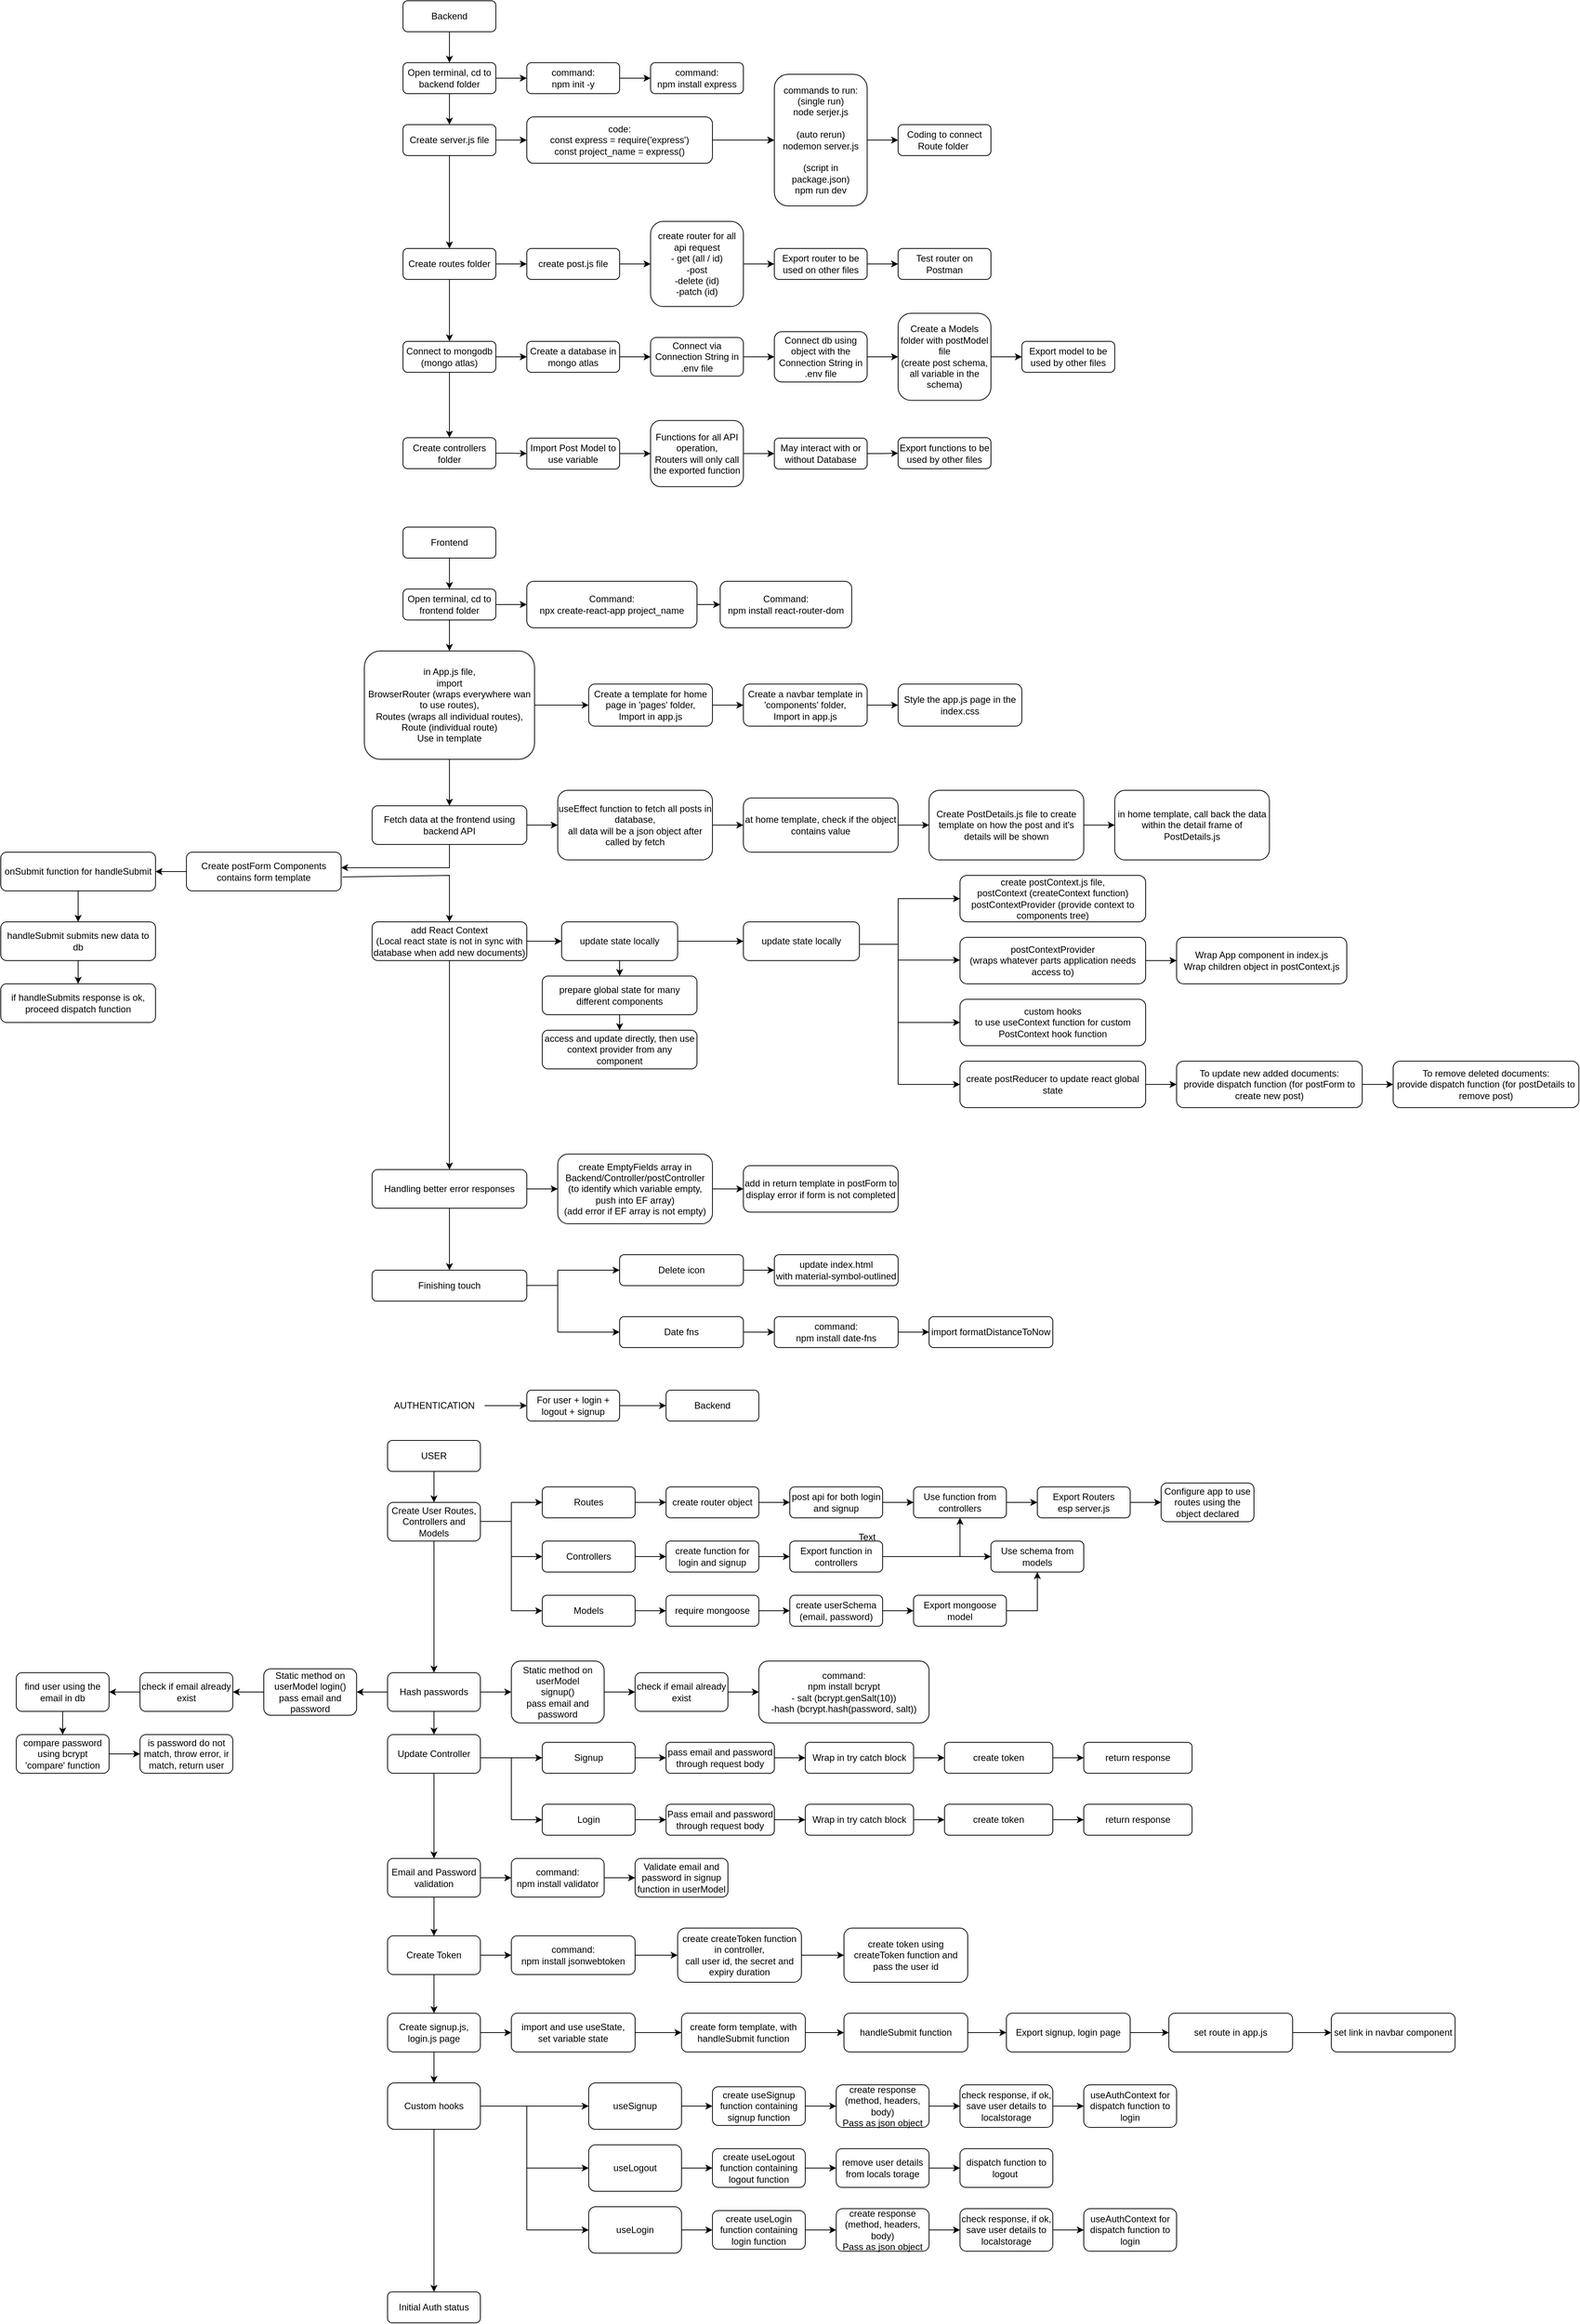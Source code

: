 <mxfile version="26.0.9">
  <diagram id="C5RBs43oDa-KdzZeNtuy" name="Page-1">
    <mxGraphModel dx="1539" dy="820" grid="1" gridSize="10" guides="1" tooltips="1" connect="1" arrows="1" fold="1" page="1" pageScale="1" pageWidth="827" pageHeight="1169" math="0" shadow="0">
      <root>
        <mxCell id="WIyWlLk6GJQsqaUBKTNV-0" />
        <mxCell id="WIyWlLk6GJQsqaUBKTNV-1" parent="WIyWlLk6GJQsqaUBKTNV-0" />
        <mxCell id="t0O0TP2Upv_KhOTyi0DR-10" value="" style="edgeStyle=orthogonalEdgeStyle;rounded=0;orthogonalLoop=1;jettySize=auto;html=1;" parent="WIyWlLk6GJQsqaUBKTNV-1" source="WIyWlLk6GJQsqaUBKTNV-3" target="t0O0TP2Upv_KhOTyi0DR-9" edge="1">
          <mxGeometry relative="1" as="geometry" />
        </mxCell>
        <mxCell id="t0O0TP2Upv_KhOTyi0DR-21" value="" style="edgeStyle=orthogonalEdgeStyle;rounded=0;orthogonalLoop=1;jettySize=auto;html=1;" parent="WIyWlLk6GJQsqaUBKTNV-1" source="WIyWlLk6GJQsqaUBKTNV-3" target="t0O0TP2Upv_KhOTyi0DR-20" edge="1">
          <mxGeometry relative="1" as="geometry" />
        </mxCell>
        <mxCell id="WIyWlLk6GJQsqaUBKTNV-3" value="Create server.js file" style="rounded=1;whiteSpace=wrap;html=1;fontSize=12;glass=0;strokeWidth=1;shadow=0;" parent="WIyWlLk6GJQsqaUBKTNV-1" vertex="1">
          <mxGeometry x="160" y="160" width="120" height="40" as="geometry" />
        </mxCell>
        <mxCell id="t0O0TP2Upv_KhOTyi0DR-4" value="" style="edgeStyle=orthogonalEdgeStyle;rounded=0;orthogonalLoop=1;jettySize=auto;html=1;" parent="WIyWlLk6GJQsqaUBKTNV-1" source="WIyWlLk6GJQsqaUBKTNV-7" target="t0O0TP2Upv_KhOTyi0DR-3" edge="1">
          <mxGeometry relative="1" as="geometry" />
        </mxCell>
        <mxCell id="t0O0TP2Upv_KhOTyi0DR-7" style="edgeStyle=orthogonalEdgeStyle;rounded=0;orthogonalLoop=1;jettySize=auto;html=1;entryX=0.5;entryY=0;entryDx=0;entryDy=0;" parent="WIyWlLk6GJQsqaUBKTNV-1" source="WIyWlLk6GJQsqaUBKTNV-7" target="WIyWlLk6GJQsqaUBKTNV-3" edge="1">
          <mxGeometry relative="1" as="geometry" />
        </mxCell>
        <mxCell id="WIyWlLk6GJQsqaUBKTNV-7" value="Open terminal, cd to backend folder" style="rounded=1;whiteSpace=wrap;html=1;fontSize=12;glass=0;strokeWidth=1;shadow=0;" parent="WIyWlLk6GJQsqaUBKTNV-1" vertex="1">
          <mxGeometry x="160" y="80" width="120" height="40" as="geometry" />
        </mxCell>
        <mxCell id="t0O0TP2Upv_KhOTyi0DR-67" style="edgeStyle=orthogonalEdgeStyle;rounded=0;orthogonalLoop=1;jettySize=auto;html=1;entryX=0.5;entryY=0;entryDx=0;entryDy=0;" parent="WIyWlLk6GJQsqaUBKTNV-1" source="t0O0TP2Upv_KhOTyi0DR-0" target="WIyWlLk6GJQsqaUBKTNV-7" edge="1">
          <mxGeometry relative="1" as="geometry" />
        </mxCell>
        <mxCell id="t0O0TP2Upv_KhOTyi0DR-0" value="Backend" style="rounded=1;whiteSpace=wrap;html=1;fontSize=12;glass=0;strokeWidth=1;shadow=0;" parent="WIyWlLk6GJQsqaUBKTNV-1" vertex="1">
          <mxGeometry x="160" width="120" height="40" as="geometry" />
        </mxCell>
        <mxCell id="t0O0TP2Upv_KhOTyi0DR-6" value="" style="edgeStyle=orthogonalEdgeStyle;rounded=0;orthogonalLoop=1;jettySize=auto;html=1;" parent="WIyWlLk6GJQsqaUBKTNV-1" source="t0O0TP2Upv_KhOTyi0DR-3" target="t0O0TP2Upv_KhOTyi0DR-5" edge="1">
          <mxGeometry relative="1" as="geometry" />
        </mxCell>
        <mxCell id="t0O0TP2Upv_KhOTyi0DR-3" value="command:&lt;div&gt;npm init -y&lt;/div&gt;" style="rounded=1;whiteSpace=wrap;html=1;fontSize=12;glass=0;strokeWidth=1;shadow=0;" parent="WIyWlLk6GJQsqaUBKTNV-1" vertex="1">
          <mxGeometry x="320" y="80" width="120" height="40" as="geometry" />
        </mxCell>
        <mxCell id="t0O0TP2Upv_KhOTyi0DR-5" value="command:&lt;div&gt;npm install express&lt;/div&gt;" style="rounded=1;whiteSpace=wrap;html=1;fontSize=12;glass=0;strokeWidth=1;shadow=0;" parent="WIyWlLk6GJQsqaUBKTNV-1" vertex="1">
          <mxGeometry x="480" y="80" width="120" height="40" as="geometry" />
        </mxCell>
        <mxCell id="t0O0TP2Upv_KhOTyi0DR-13" value="" style="edgeStyle=orthogonalEdgeStyle;rounded=0;orthogonalLoop=1;jettySize=auto;html=1;" parent="WIyWlLk6GJQsqaUBKTNV-1" source="t0O0TP2Upv_KhOTyi0DR-9" target="t0O0TP2Upv_KhOTyi0DR-12" edge="1">
          <mxGeometry relative="1" as="geometry" />
        </mxCell>
        <mxCell id="t0O0TP2Upv_KhOTyi0DR-14" value="" style="edgeStyle=orthogonalEdgeStyle;rounded=0;orthogonalLoop=1;jettySize=auto;html=1;" parent="WIyWlLk6GJQsqaUBKTNV-1" source="t0O0TP2Upv_KhOTyi0DR-9" target="t0O0TP2Upv_KhOTyi0DR-12" edge="1">
          <mxGeometry relative="1" as="geometry" />
        </mxCell>
        <mxCell id="t0O0TP2Upv_KhOTyi0DR-9" value="code:&lt;div&gt;const express = require(&#39;express&#39;)&lt;/div&gt;&lt;div&gt;const project_name = express()&lt;/div&gt;" style="rounded=1;whiteSpace=wrap;html=1;fontSize=12;glass=0;strokeWidth=1;shadow=0;" parent="WIyWlLk6GJQsqaUBKTNV-1" vertex="1">
          <mxGeometry x="320" y="150" width="240" height="60" as="geometry" />
        </mxCell>
        <mxCell id="t0O0TP2Upv_KhOTyi0DR-23" value="" style="edgeStyle=orthogonalEdgeStyle;rounded=0;orthogonalLoop=1;jettySize=auto;html=1;" parent="WIyWlLk6GJQsqaUBKTNV-1" source="t0O0TP2Upv_KhOTyi0DR-12" target="t0O0TP2Upv_KhOTyi0DR-22" edge="1">
          <mxGeometry relative="1" as="geometry" />
        </mxCell>
        <mxCell id="t0O0TP2Upv_KhOTyi0DR-12" value="commands to run:&lt;div&gt;(single run)&lt;/div&gt;&lt;div&gt;node serjer.js&lt;/div&gt;&lt;div&gt;&lt;br&gt;&lt;/div&gt;&lt;div&gt;(auto rerun)&lt;/div&gt;&lt;div&gt;nodemon server.js&lt;/div&gt;&lt;div&gt;&lt;br&gt;&lt;/div&gt;&lt;div&gt;(script in package.json)&lt;/div&gt;&lt;div&gt;npm run dev&lt;/div&gt;" style="rounded=1;whiteSpace=wrap;html=1;fontSize=12;glass=0;strokeWidth=1;shadow=0;" parent="WIyWlLk6GJQsqaUBKTNV-1" vertex="1">
          <mxGeometry x="640" y="95" width="120" height="170" as="geometry" />
        </mxCell>
        <mxCell id="t0O0TP2Upv_KhOTyi0DR-25" value="" style="edgeStyle=orthogonalEdgeStyle;rounded=0;orthogonalLoop=1;jettySize=auto;html=1;" parent="WIyWlLk6GJQsqaUBKTNV-1" source="t0O0TP2Upv_KhOTyi0DR-20" target="t0O0TP2Upv_KhOTyi0DR-24" edge="1">
          <mxGeometry relative="1" as="geometry" />
        </mxCell>
        <mxCell id="t0O0TP2Upv_KhOTyi0DR-35" value="" style="edgeStyle=orthogonalEdgeStyle;rounded=0;orthogonalLoop=1;jettySize=auto;html=1;" parent="WIyWlLk6GJQsqaUBKTNV-1" source="t0O0TP2Upv_KhOTyi0DR-20" target="t0O0TP2Upv_KhOTyi0DR-34" edge="1">
          <mxGeometry relative="1" as="geometry" />
        </mxCell>
        <mxCell id="t0O0TP2Upv_KhOTyi0DR-20" value="Create routes folder" style="rounded=1;whiteSpace=wrap;html=1;fontSize=12;glass=0;strokeWidth=1;shadow=0;" parent="WIyWlLk6GJQsqaUBKTNV-1" vertex="1">
          <mxGeometry x="160" y="320" width="120" height="40" as="geometry" />
        </mxCell>
        <mxCell id="t0O0TP2Upv_KhOTyi0DR-22" value="Coding to connect Route folder&amp;nbsp;" style="rounded=1;whiteSpace=wrap;html=1;fontSize=12;glass=0;strokeWidth=1;shadow=0;" parent="WIyWlLk6GJQsqaUBKTNV-1" vertex="1">
          <mxGeometry x="800" y="160" width="120" height="40" as="geometry" />
        </mxCell>
        <mxCell id="t0O0TP2Upv_KhOTyi0DR-28" value="" style="edgeStyle=orthogonalEdgeStyle;rounded=0;orthogonalLoop=1;jettySize=auto;html=1;" parent="WIyWlLk6GJQsqaUBKTNV-1" source="t0O0TP2Upv_KhOTyi0DR-24" target="t0O0TP2Upv_KhOTyi0DR-27" edge="1">
          <mxGeometry relative="1" as="geometry" />
        </mxCell>
        <mxCell id="t0O0TP2Upv_KhOTyi0DR-24" value="create post.js file" style="rounded=1;whiteSpace=wrap;html=1;fontSize=12;glass=0;strokeWidth=1;shadow=0;" parent="WIyWlLk6GJQsqaUBKTNV-1" vertex="1">
          <mxGeometry x="320" y="320" width="120" height="40" as="geometry" />
        </mxCell>
        <mxCell id="t0O0TP2Upv_KhOTyi0DR-30" value="" style="edgeStyle=orthogonalEdgeStyle;rounded=0;orthogonalLoop=1;jettySize=auto;html=1;" parent="WIyWlLk6GJQsqaUBKTNV-1" source="t0O0TP2Upv_KhOTyi0DR-27" target="t0O0TP2Upv_KhOTyi0DR-29" edge="1">
          <mxGeometry relative="1" as="geometry" />
        </mxCell>
        <mxCell id="t0O0TP2Upv_KhOTyi0DR-27" value="create router for all api request&lt;div&gt;- get (all / id)&lt;/div&gt;&lt;div&gt;-post&lt;/div&gt;&lt;div&gt;-delete (id)&lt;/div&gt;&lt;div&gt;-patch (id)&lt;/div&gt;" style="rounded=1;whiteSpace=wrap;html=1;fontSize=12;glass=0;strokeWidth=1;shadow=0;" parent="WIyWlLk6GJQsqaUBKTNV-1" vertex="1">
          <mxGeometry x="480" y="285" width="120" height="110" as="geometry" />
        </mxCell>
        <mxCell id="t0O0TP2Upv_KhOTyi0DR-33" value="" style="edgeStyle=orthogonalEdgeStyle;rounded=0;orthogonalLoop=1;jettySize=auto;html=1;" parent="WIyWlLk6GJQsqaUBKTNV-1" source="t0O0TP2Upv_KhOTyi0DR-29" target="t0O0TP2Upv_KhOTyi0DR-32" edge="1">
          <mxGeometry relative="1" as="geometry" />
        </mxCell>
        <mxCell id="t0O0TP2Upv_KhOTyi0DR-29" value="Export router to be used on other files" style="rounded=1;whiteSpace=wrap;html=1;fontSize=12;glass=0;strokeWidth=1;shadow=0;" parent="WIyWlLk6GJQsqaUBKTNV-1" vertex="1">
          <mxGeometry x="640" y="320" width="120" height="40" as="geometry" />
        </mxCell>
        <mxCell id="t0O0TP2Upv_KhOTyi0DR-32" value="Test router on Postman" style="rounded=1;whiteSpace=wrap;html=1;fontSize=12;glass=0;strokeWidth=1;shadow=0;" parent="WIyWlLk6GJQsqaUBKTNV-1" vertex="1">
          <mxGeometry x="800" y="320" width="120" height="40" as="geometry" />
        </mxCell>
        <mxCell id="t0O0TP2Upv_KhOTyi0DR-37" value="" style="edgeStyle=orthogonalEdgeStyle;rounded=0;orthogonalLoop=1;jettySize=auto;html=1;" parent="WIyWlLk6GJQsqaUBKTNV-1" source="t0O0TP2Upv_KhOTyi0DR-34" target="t0O0TP2Upv_KhOTyi0DR-36" edge="1">
          <mxGeometry relative="1" as="geometry" />
        </mxCell>
        <mxCell id="t0O0TP2Upv_KhOTyi0DR-55" value="" style="edgeStyle=orthogonalEdgeStyle;rounded=0;orthogonalLoop=1;jettySize=auto;html=1;" parent="WIyWlLk6GJQsqaUBKTNV-1" source="t0O0TP2Upv_KhOTyi0DR-34" target="t0O0TP2Upv_KhOTyi0DR-54" edge="1">
          <mxGeometry relative="1" as="geometry" />
        </mxCell>
        <mxCell id="t0O0TP2Upv_KhOTyi0DR-34" value="Connect to mongodb&lt;div&gt;(mongo atlas)&lt;/div&gt;" style="rounded=1;whiteSpace=wrap;html=1;fontSize=12;glass=0;strokeWidth=1;shadow=0;" parent="WIyWlLk6GJQsqaUBKTNV-1" vertex="1">
          <mxGeometry x="160" y="440" width="120" height="40" as="geometry" />
        </mxCell>
        <mxCell id="t0O0TP2Upv_KhOTyi0DR-40" value="" style="edgeStyle=orthogonalEdgeStyle;rounded=0;orthogonalLoop=1;jettySize=auto;html=1;" parent="WIyWlLk6GJQsqaUBKTNV-1" source="t0O0TP2Upv_KhOTyi0DR-36" target="t0O0TP2Upv_KhOTyi0DR-39" edge="1">
          <mxGeometry relative="1" as="geometry" />
        </mxCell>
        <mxCell id="t0O0TP2Upv_KhOTyi0DR-36" value="Create a database in mongo atlas" style="rounded=1;whiteSpace=wrap;html=1;fontSize=12;glass=0;strokeWidth=1;shadow=0;" parent="WIyWlLk6GJQsqaUBKTNV-1" vertex="1">
          <mxGeometry x="320" y="440" width="120" height="40" as="geometry" />
        </mxCell>
        <mxCell id="t0O0TP2Upv_KhOTyi0DR-43" value="" style="edgeStyle=orthogonalEdgeStyle;rounded=0;orthogonalLoop=1;jettySize=auto;html=1;" parent="WIyWlLk6GJQsqaUBKTNV-1" source="t0O0TP2Upv_KhOTyi0DR-39" target="t0O0TP2Upv_KhOTyi0DR-42" edge="1">
          <mxGeometry relative="1" as="geometry" />
        </mxCell>
        <mxCell id="t0O0TP2Upv_KhOTyi0DR-39" value="Connect via Connection String in .env file" style="rounded=1;whiteSpace=wrap;html=1;fontSize=12;glass=0;strokeWidth=1;shadow=0;" parent="WIyWlLk6GJQsqaUBKTNV-1" vertex="1">
          <mxGeometry x="480" y="435" width="120" height="50" as="geometry" />
        </mxCell>
        <mxCell id="t0O0TP2Upv_KhOTyi0DR-45" value="" style="edgeStyle=orthogonalEdgeStyle;rounded=0;orthogonalLoop=1;jettySize=auto;html=1;" parent="WIyWlLk6GJQsqaUBKTNV-1" source="t0O0TP2Upv_KhOTyi0DR-42" target="t0O0TP2Upv_KhOTyi0DR-44" edge="1">
          <mxGeometry relative="1" as="geometry" />
        </mxCell>
        <mxCell id="t0O0TP2Upv_KhOTyi0DR-42" value="Connect db using object with the Connection String in .env file" style="rounded=1;whiteSpace=wrap;html=1;fontSize=12;glass=0;strokeWidth=1;shadow=0;" parent="WIyWlLk6GJQsqaUBKTNV-1" vertex="1">
          <mxGeometry x="640" y="427.5" width="120" height="65" as="geometry" />
        </mxCell>
        <mxCell id="t0O0TP2Upv_KhOTyi0DR-48" value="" style="edgeStyle=orthogonalEdgeStyle;rounded=0;orthogonalLoop=1;jettySize=auto;html=1;" parent="WIyWlLk6GJQsqaUBKTNV-1" source="t0O0TP2Upv_KhOTyi0DR-44" target="t0O0TP2Upv_KhOTyi0DR-47" edge="1">
          <mxGeometry relative="1" as="geometry" />
        </mxCell>
        <mxCell id="t0O0TP2Upv_KhOTyi0DR-44" value="Create a Models folder with postModel file&lt;div&gt;(create post schema, all variable in the schema)&lt;/div&gt;" style="rounded=1;whiteSpace=wrap;html=1;fontSize=12;glass=0;strokeWidth=1;shadow=0;" parent="WIyWlLk6GJQsqaUBKTNV-1" vertex="1">
          <mxGeometry x="800" y="403.75" width="120" height="112.5" as="geometry" />
        </mxCell>
        <mxCell id="t0O0TP2Upv_KhOTyi0DR-47" value="Export model to be used by other files" style="rounded=1;whiteSpace=wrap;html=1;fontSize=12;glass=0;strokeWidth=1;shadow=0;" parent="WIyWlLk6GJQsqaUBKTNV-1" vertex="1">
          <mxGeometry x="960" y="440" width="120" height="40" as="geometry" />
        </mxCell>
        <mxCell id="t0O0TP2Upv_KhOTyi0DR-65" value="" style="edgeStyle=orthogonalEdgeStyle;rounded=0;orthogonalLoop=1;jettySize=auto;html=1;" parent="WIyWlLk6GJQsqaUBKTNV-1" source="t0O0TP2Upv_KhOTyi0DR-54" target="t0O0TP2Upv_KhOTyi0DR-64" edge="1">
          <mxGeometry relative="1" as="geometry" />
        </mxCell>
        <mxCell id="t0O0TP2Upv_KhOTyi0DR-54" value="Create controllers folder" style="rounded=1;whiteSpace=wrap;html=1;fontSize=12;glass=0;strokeWidth=1;shadow=0;" parent="WIyWlLk6GJQsqaUBKTNV-1" vertex="1">
          <mxGeometry x="160" y="564.5" width="120" height="40" as="geometry" />
        </mxCell>
        <mxCell id="t0O0TP2Upv_KhOTyi0DR-59" value="" style="edgeStyle=orthogonalEdgeStyle;rounded=0;orthogonalLoop=1;jettySize=auto;html=1;" parent="WIyWlLk6GJQsqaUBKTNV-1" source="t0O0TP2Upv_KhOTyi0DR-56" target="t0O0TP2Upv_KhOTyi0DR-58" edge="1">
          <mxGeometry relative="1" as="geometry" />
        </mxCell>
        <mxCell id="t0O0TP2Upv_KhOTyi0DR-56" value="Functions for all API operation,&lt;div&gt;Routers will only call the exported function&lt;/div&gt;" style="rounded=1;whiteSpace=wrap;html=1;fontSize=12;glass=0;strokeWidth=1;shadow=0;" parent="WIyWlLk6GJQsqaUBKTNV-1" vertex="1">
          <mxGeometry x="480" y="542.25" width="120" height="85.5" as="geometry" />
        </mxCell>
        <mxCell id="t0O0TP2Upv_KhOTyi0DR-61" style="edgeStyle=orthogonalEdgeStyle;rounded=0;orthogonalLoop=1;jettySize=auto;html=1;entryX=0;entryY=0.5;entryDx=0;entryDy=0;" parent="WIyWlLk6GJQsqaUBKTNV-1" source="t0O0TP2Upv_KhOTyi0DR-58" target="t0O0TP2Upv_KhOTyi0DR-60" edge="1">
          <mxGeometry relative="1" as="geometry" />
        </mxCell>
        <mxCell id="t0O0TP2Upv_KhOTyi0DR-58" value="May interact with or without Database" style="rounded=1;whiteSpace=wrap;html=1;fontSize=12;glass=0;strokeWidth=1;shadow=0;" parent="WIyWlLk6GJQsqaUBKTNV-1" vertex="1">
          <mxGeometry x="640" y="565" width="120" height="40" as="geometry" />
        </mxCell>
        <mxCell id="t0O0TP2Upv_KhOTyi0DR-60" value="Export functions to be used by other files" style="rounded=1;whiteSpace=wrap;html=1;fontSize=12;glass=0;strokeWidth=1;shadow=0;" parent="WIyWlLk6GJQsqaUBKTNV-1" vertex="1">
          <mxGeometry x="800" y="564.5" width="120" height="40" as="geometry" />
        </mxCell>
        <mxCell id="t0O0TP2Upv_KhOTyi0DR-66" style="edgeStyle=orthogonalEdgeStyle;rounded=0;orthogonalLoop=1;jettySize=auto;html=1;entryX=0;entryY=0.5;entryDx=0;entryDy=0;" parent="WIyWlLk6GJQsqaUBKTNV-1" source="t0O0TP2Upv_KhOTyi0DR-64" target="t0O0TP2Upv_KhOTyi0DR-56" edge="1">
          <mxGeometry relative="1" as="geometry" />
        </mxCell>
        <mxCell id="t0O0TP2Upv_KhOTyi0DR-64" value="Import Post Model to use variable" style="rounded=1;whiteSpace=wrap;html=1;fontSize=12;glass=0;strokeWidth=1;shadow=0;" parent="WIyWlLk6GJQsqaUBKTNV-1" vertex="1">
          <mxGeometry x="320" y="565" width="120" height="40" as="geometry" />
        </mxCell>
        <mxCell id="t0O0TP2Upv_KhOTyi0DR-70" style="edgeStyle=orthogonalEdgeStyle;rounded=0;orthogonalLoop=1;jettySize=auto;html=1;entryX=0.5;entryY=0;entryDx=0;entryDy=0;" parent="WIyWlLk6GJQsqaUBKTNV-1" source="t0O0TP2Upv_KhOTyi0DR-68" target="t0O0TP2Upv_KhOTyi0DR-69" edge="1">
          <mxGeometry relative="1" as="geometry" />
        </mxCell>
        <mxCell id="t0O0TP2Upv_KhOTyi0DR-68" value="Frontend" style="rounded=1;whiteSpace=wrap;html=1;fontSize=12;glass=0;strokeWidth=1;shadow=0;" parent="WIyWlLk6GJQsqaUBKTNV-1" vertex="1">
          <mxGeometry x="160" y="680" width="120" height="40" as="geometry" />
        </mxCell>
        <mxCell id="t0O0TP2Upv_KhOTyi0DR-72" value="" style="edgeStyle=orthogonalEdgeStyle;rounded=0;orthogonalLoop=1;jettySize=auto;html=1;" parent="WIyWlLk6GJQsqaUBKTNV-1" source="t0O0TP2Upv_KhOTyi0DR-69" target="t0O0TP2Upv_KhOTyi0DR-71" edge="1">
          <mxGeometry relative="1" as="geometry" />
        </mxCell>
        <mxCell id="t0O0TP2Upv_KhOTyi0DR-77" value="" style="edgeStyle=orthogonalEdgeStyle;rounded=0;orthogonalLoop=1;jettySize=auto;html=1;" parent="WIyWlLk6GJQsqaUBKTNV-1" source="t0O0TP2Upv_KhOTyi0DR-69" target="t0O0TP2Upv_KhOTyi0DR-76" edge="1">
          <mxGeometry relative="1" as="geometry" />
        </mxCell>
        <mxCell id="t0O0TP2Upv_KhOTyi0DR-69" value="Open terminal, cd to frontend folder" style="rounded=1;whiteSpace=wrap;html=1;fontSize=12;glass=0;strokeWidth=1;shadow=0;" parent="WIyWlLk6GJQsqaUBKTNV-1" vertex="1">
          <mxGeometry x="160" y="760" width="120" height="40" as="geometry" />
        </mxCell>
        <mxCell id="t0O0TP2Upv_KhOTyi0DR-75" value="" style="edgeStyle=orthogonalEdgeStyle;rounded=0;orthogonalLoop=1;jettySize=auto;html=1;" parent="WIyWlLk6GJQsqaUBKTNV-1" source="t0O0TP2Upv_KhOTyi0DR-71" target="t0O0TP2Upv_KhOTyi0DR-74" edge="1">
          <mxGeometry relative="1" as="geometry" />
        </mxCell>
        <mxCell id="t0O0TP2Upv_KhOTyi0DR-71" value="Command:&lt;div&gt;npx create-react-app project_name&lt;/div&gt;" style="rounded=1;whiteSpace=wrap;html=1;fontSize=12;glass=0;strokeWidth=1;shadow=0;" parent="WIyWlLk6GJQsqaUBKTNV-1" vertex="1">
          <mxGeometry x="320" y="750" width="220" height="60" as="geometry" />
        </mxCell>
        <mxCell id="t0O0TP2Upv_KhOTyi0DR-74" value="Command:&lt;div&gt;npm install react-router-dom&lt;/div&gt;" style="rounded=1;whiteSpace=wrap;html=1;fontSize=12;glass=0;strokeWidth=1;shadow=0;" parent="WIyWlLk6GJQsqaUBKTNV-1" vertex="1">
          <mxGeometry x="570" y="750" width="170" height="60" as="geometry" />
        </mxCell>
        <mxCell id="t0O0TP2Upv_KhOTyi0DR-79" value="" style="edgeStyle=orthogonalEdgeStyle;rounded=0;orthogonalLoop=1;jettySize=auto;html=1;" parent="WIyWlLk6GJQsqaUBKTNV-1" source="t0O0TP2Upv_KhOTyi0DR-76" target="t0O0TP2Upv_KhOTyi0DR-78" edge="1">
          <mxGeometry relative="1" as="geometry" />
        </mxCell>
        <mxCell id="PV0ygfexevLTU6Si6mPy-3" value="" style="edgeStyle=orthogonalEdgeStyle;rounded=0;orthogonalLoop=1;jettySize=auto;html=1;" parent="WIyWlLk6GJQsqaUBKTNV-1" source="t0O0TP2Upv_KhOTyi0DR-76" target="PV0ygfexevLTU6Si6mPy-2" edge="1">
          <mxGeometry relative="1" as="geometry" />
        </mxCell>
        <mxCell id="t0O0TP2Upv_KhOTyi0DR-76" value="in App.js file,&lt;div&gt;import&lt;/div&gt;&lt;div&gt;BrowserRouter (wraps everywhere wan to use routes),&lt;/div&gt;&lt;div&gt;Routes (wraps all individual routes), Route (individual route)&lt;/div&gt;&lt;div&gt;Use in template&lt;/div&gt;" style="rounded=1;whiteSpace=wrap;html=1;fontSize=12;glass=0;strokeWidth=1;shadow=0;" parent="WIyWlLk6GJQsqaUBKTNV-1" vertex="1">
          <mxGeometry x="110" y="839.99" width="220" height="140" as="geometry" />
        </mxCell>
        <mxCell id="t0O0TP2Upv_KhOTyi0DR-82" value="" style="edgeStyle=orthogonalEdgeStyle;rounded=0;orthogonalLoop=1;jettySize=auto;html=1;" parent="WIyWlLk6GJQsqaUBKTNV-1" source="t0O0TP2Upv_KhOTyi0DR-78" target="t0O0TP2Upv_KhOTyi0DR-81" edge="1">
          <mxGeometry relative="1" as="geometry" />
        </mxCell>
        <mxCell id="t0O0TP2Upv_KhOTyi0DR-78" value="Create a template for home page in &#39;pages&#39; folder,&lt;div&gt;Import in app.js&lt;/div&gt;" style="rounded=1;whiteSpace=wrap;html=1;fontSize=12;glass=0;strokeWidth=1;shadow=0;" parent="WIyWlLk6GJQsqaUBKTNV-1" vertex="1">
          <mxGeometry x="400" y="882.81" width="160" height="54.37" as="geometry" />
        </mxCell>
        <mxCell id="t0O0TP2Upv_KhOTyi0DR-84" value="" style="edgeStyle=orthogonalEdgeStyle;rounded=0;orthogonalLoop=1;jettySize=auto;html=1;" parent="WIyWlLk6GJQsqaUBKTNV-1" source="t0O0TP2Upv_KhOTyi0DR-81" target="t0O0TP2Upv_KhOTyi0DR-83" edge="1">
          <mxGeometry relative="1" as="geometry" />
        </mxCell>
        <mxCell id="t0O0TP2Upv_KhOTyi0DR-81" value="Create a navbar template in &#39;components&#39; folder,&lt;div&gt;Import in app.js&lt;/div&gt;" style="rounded=1;whiteSpace=wrap;html=1;fontSize=12;glass=0;strokeWidth=1;shadow=0;" parent="WIyWlLk6GJQsqaUBKTNV-1" vertex="1">
          <mxGeometry x="600" y="882.81" width="160" height="54.37" as="geometry" />
        </mxCell>
        <mxCell id="t0O0TP2Upv_KhOTyi0DR-83" value="Style the app.js page in the index.css" style="rounded=1;whiteSpace=wrap;html=1;fontSize=12;glass=0;strokeWidth=1;shadow=0;" parent="WIyWlLk6GJQsqaUBKTNV-1" vertex="1">
          <mxGeometry x="800" y="882.81" width="160" height="54.37" as="geometry" />
        </mxCell>
        <mxCell id="PV0ygfexevLTU6Si6mPy-5" value="" style="edgeStyle=orthogonalEdgeStyle;rounded=0;orthogonalLoop=1;jettySize=auto;html=1;" parent="WIyWlLk6GJQsqaUBKTNV-1" source="PV0ygfexevLTU6Si6mPy-2" target="PV0ygfexevLTU6Si6mPy-4" edge="1">
          <mxGeometry relative="1" as="geometry" />
        </mxCell>
        <mxCell id="PV0ygfexevLTU6Si6mPy-2" value="Fetch data at the frontend using backend API" style="rounded=1;whiteSpace=wrap;html=1;fontSize=12;glass=0;strokeWidth=1;shadow=0;" parent="WIyWlLk6GJQsqaUBKTNV-1" vertex="1">
          <mxGeometry x="120" y="1040" width="200" height="50" as="geometry" />
        </mxCell>
        <mxCell id="PV0ygfexevLTU6Si6mPy-7" value="" style="edgeStyle=orthogonalEdgeStyle;rounded=0;orthogonalLoop=1;jettySize=auto;html=1;" parent="WIyWlLk6GJQsqaUBKTNV-1" source="PV0ygfexevLTU6Si6mPy-4" target="PV0ygfexevLTU6Si6mPy-6" edge="1">
          <mxGeometry relative="1" as="geometry" />
        </mxCell>
        <mxCell id="PV0ygfexevLTU6Si6mPy-4" value="useEffect function to fetch all posts in database,&lt;div&gt;all data will be a json object after called by fetch&lt;/div&gt;" style="rounded=1;whiteSpace=wrap;html=1;fontSize=12;glass=0;strokeWidth=1;shadow=0;" parent="WIyWlLk6GJQsqaUBKTNV-1" vertex="1">
          <mxGeometry x="360" y="1020" width="200" height="90" as="geometry" />
        </mxCell>
        <mxCell id="PV0ygfexevLTU6Si6mPy-9" value="" style="edgeStyle=orthogonalEdgeStyle;rounded=0;orthogonalLoop=1;jettySize=auto;html=1;" parent="WIyWlLk6GJQsqaUBKTNV-1" source="PV0ygfexevLTU6Si6mPy-6" target="PV0ygfexevLTU6Si6mPy-8" edge="1">
          <mxGeometry relative="1" as="geometry" />
        </mxCell>
        <mxCell id="PV0ygfexevLTU6Si6mPy-6" value="at home template, check if the object contains value" style="rounded=1;whiteSpace=wrap;html=1;fontSize=12;glass=0;strokeWidth=1;shadow=0;" parent="WIyWlLk6GJQsqaUBKTNV-1" vertex="1">
          <mxGeometry x="600" y="1030" width="200" height="70" as="geometry" />
        </mxCell>
        <mxCell id="PV0ygfexevLTU6Si6mPy-12" value="" style="edgeStyle=orthogonalEdgeStyle;rounded=0;orthogonalLoop=1;jettySize=auto;html=1;" parent="WIyWlLk6GJQsqaUBKTNV-1" source="PV0ygfexevLTU6Si6mPy-8" target="PV0ygfexevLTU6Si6mPy-11" edge="1">
          <mxGeometry relative="1" as="geometry" />
        </mxCell>
        <mxCell id="PV0ygfexevLTU6Si6mPy-8" value="Create PostDetails.js file to create template on how the post and it&#39;s details will be shown" style="rounded=1;whiteSpace=wrap;html=1;fontSize=12;glass=0;strokeWidth=1;shadow=0;" parent="WIyWlLk6GJQsqaUBKTNV-1" vertex="1">
          <mxGeometry x="840" y="1020" width="200" height="90" as="geometry" />
        </mxCell>
        <mxCell id="PV0ygfexevLTU6Si6mPy-11" value="in home template, call back the data within the detail frame of PostDetails.js" style="rounded=1;whiteSpace=wrap;html=1;fontSize=12;glass=0;strokeWidth=1;shadow=0;" parent="WIyWlLk6GJQsqaUBKTNV-1" vertex="1">
          <mxGeometry x="1080" y="1020" width="200" height="90" as="geometry" />
        </mxCell>
        <mxCell id="PV0ygfexevLTU6Si6mPy-16" value="" style="edgeStyle=orthogonalEdgeStyle;rounded=0;orthogonalLoop=1;jettySize=auto;html=1;" parent="WIyWlLk6GJQsqaUBKTNV-1" source="PV0ygfexevLTU6Si6mPy-13" target="PV0ygfexevLTU6Si6mPy-15" edge="1">
          <mxGeometry relative="1" as="geometry" />
        </mxCell>
        <mxCell id="PV0ygfexevLTU6Si6mPy-17" value="" style="edgeStyle=orthogonalEdgeStyle;rounded=0;orthogonalLoop=1;jettySize=auto;html=1;" parent="WIyWlLk6GJQsqaUBKTNV-1" source="PV0ygfexevLTU6Si6mPy-13" target="PV0ygfexevLTU6Si6mPy-15" edge="1">
          <mxGeometry relative="1" as="geometry" />
        </mxCell>
        <mxCell id="PV0ygfexevLTU6Si6mPy-19" value="" style="edgeStyle=orthogonalEdgeStyle;rounded=0;orthogonalLoop=1;jettySize=auto;html=1;" parent="WIyWlLk6GJQsqaUBKTNV-1" source="PV0ygfexevLTU6Si6mPy-13" target="PV0ygfexevLTU6Si6mPy-18" edge="1">
          <mxGeometry relative="1" as="geometry" />
        </mxCell>
        <mxCell id="zo_pv7s9oAUK1Rnjm_1F-7" value="" style="edgeStyle=orthogonalEdgeStyle;rounded=0;orthogonalLoop=1;jettySize=auto;html=1;" parent="WIyWlLk6GJQsqaUBKTNV-1" source="PV0ygfexevLTU6Si6mPy-13" target="zo_pv7s9oAUK1Rnjm_1F-6" edge="1">
          <mxGeometry relative="1" as="geometry" />
        </mxCell>
        <mxCell id="PV0ygfexevLTU6Si6mPy-13" value="add React Context&lt;div&gt;(Local react state is not in sync with database when add new documents)&lt;/div&gt;" style="rounded=1;whiteSpace=wrap;html=1;fontSize=12;glass=0;strokeWidth=1;shadow=0;" parent="WIyWlLk6GJQsqaUBKTNV-1" vertex="1">
          <mxGeometry x="120" y="1190" width="200" height="50" as="geometry" />
        </mxCell>
        <mxCell id="PV0ygfexevLTU6Si6mPy-23" value="" style="edgeStyle=orthogonalEdgeStyle;rounded=0;orthogonalLoop=1;jettySize=auto;html=1;" parent="WIyWlLk6GJQsqaUBKTNV-1" source="PV0ygfexevLTU6Si6mPy-15" target="PV0ygfexevLTU6Si6mPy-22" edge="1">
          <mxGeometry relative="1" as="geometry" />
        </mxCell>
        <mxCell id="PV0ygfexevLTU6Si6mPy-15" value="update state locally" style="rounded=1;whiteSpace=wrap;html=1;fontSize=12;glass=0;strokeWidth=1;shadow=0;" parent="WIyWlLk6GJQsqaUBKTNV-1" vertex="1">
          <mxGeometry x="365" y="1190" width="150" height="50" as="geometry" />
        </mxCell>
        <mxCell id="PV0ygfexevLTU6Si6mPy-21" value="" style="edgeStyle=orthogonalEdgeStyle;rounded=0;orthogonalLoop=1;jettySize=auto;html=1;" parent="WIyWlLk6GJQsqaUBKTNV-1" source="PV0ygfexevLTU6Si6mPy-18" target="PV0ygfexevLTU6Si6mPy-20" edge="1">
          <mxGeometry relative="1" as="geometry" />
        </mxCell>
        <mxCell id="PV0ygfexevLTU6Si6mPy-18" value="prepare global state for many different components" style="rounded=1;whiteSpace=wrap;html=1;fontSize=12;glass=0;strokeWidth=1;shadow=0;" parent="WIyWlLk6GJQsqaUBKTNV-1" vertex="1">
          <mxGeometry x="340" y="1260" width="200" height="50" as="geometry" />
        </mxCell>
        <mxCell id="PV0ygfexevLTU6Si6mPy-20" value="access and update directly, then use context provider from any component" style="rounded=1;whiteSpace=wrap;html=1;fontSize=12;glass=0;strokeWidth=1;shadow=0;" parent="WIyWlLk6GJQsqaUBKTNV-1" vertex="1">
          <mxGeometry x="340" y="1330" width="200" height="50" as="geometry" />
        </mxCell>
        <mxCell id="PV0ygfexevLTU6Si6mPy-22" value="update state locally" style="rounded=1;whiteSpace=wrap;html=1;fontSize=12;glass=0;strokeWidth=1;shadow=0;" parent="WIyWlLk6GJQsqaUBKTNV-1" vertex="1">
          <mxGeometry x="600" y="1190" width="150" height="50" as="geometry" />
        </mxCell>
        <mxCell id="PV0ygfexevLTU6Si6mPy-27" value="" style="endArrow=none;html=1;rounded=0;" parent="WIyWlLk6GJQsqaUBKTNV-1" edge="1">
          <mxGeometry width="50" height="50" relative="1" as="geometry">
            <mxPoint x="750" y="1219" as="sourcePoint" />
            <mxPoint x="800" y="1219" as="targetPoint" />
          </mxGeometry>
        </mxCell>
        <mxCell id="PV0ygfexevLTU6Si6mPy-28" value="" style="endArrow=none;html=1;rounded=0;" parent="WIyWlLk6GJQsqaUBKTNV-1" edge="1">
          <mxGeometry width="50" height="50" relative="1" as="geometry">
            <mxPoint x="800" y="1160" as="sourcePoint" />
            <mxPoint x="800" y="1400" as="targetPoint" />
          </mxGeometry>
        </mxCell>
        <mxCell id="PV0ygfexevLTU6Si6mPy-29" value="" style="endArrow=classic;html=1;rounded=0;" parent="WIyWlLk6GJQsqaUBKTNV-1" edge="1">
          <mxGeometry width="50" height="50" relative="1" as="geometry">
            <mxPoint x="800" y="1160" as="sourcePoint" />
            <mxPoint x="880" y="1160" as="targetPoint" />
          </mxGeometry>
        </mxCell>
        <mxCell id="PV0ygfexevLTU6Si6mPy-30" value="create postContext.js file,&lt;div&gt;postContext (createContext function)&lt;/div&gt;&lt;div&gt;postContextProvider (provide context to components tree)&lt;/div&gt;" style="whiteSpace=wrap;html=1;rounded=1;glass=0;strokeWidth=1;shadow=0;" parent="WIyWlLk6GJQsqaUBKTNV-1" vertex="1">
          <mxGeometry x="880" y="1130" width="240" height="60" as="geometry" />
        </mxCell>
        <mxCell id="PV0ygfexevLTU6Si6mPy-32" value="" style="endArrow=classic;html=1;rounded=0;" parent="WIyWlLk6GJQsqaUBKTNV-1" edge="1">
          <mxGeometry width="50" height="50" relative="1" as="geometry">
            <mxPoint x="800" y="1239.43" as="sourcePoint" />
            <mxPoint x="880" y="1239.43" as="targetPoint" />
          </mxGeometry>
        </mxCell>
        <mxCell id="PV0ygfexevLTU6Si6mPy-35" value="" style="edgeStyle=orthogonalEdgeStyle;rounded=0;orthogonalLoop=1;jettySize=auto;html=1;" parent="WIyWlLk6GJQsqaUBKTNV-1" source="PV0ygfexevLTU6Si6mPy-33" target="PV0ygfexevLTU6Si6mPy-34" edge="1">
          <mxGeometry relative="1" as="geometry" />
        </mxCell>
        <mxCell id="PV0ygfexevLTU6Si6mPy-33" value="&lt;span style=&quot;background-color: transparent; color: light-dark(rgb(0, 0, 0), rgb(255, 255, 255));&quot;&gt;postContextProvider&lt;/span&gt;&lt;div&gt;&lt;span style=&quot;background-color: transparent; color: light-dark(rgb(0, 0, 0), rgb(255, 255, 255));&quot;&gt;(wraps whatever parts application needs access to)&lt;/span&gt;&lt;/div&gt;" style="whiteSpace=wrap;html=1;rounded=1;glass=0;strokeWidth=1;shadow=0;" parent="WIyWlLk6GJQsqaUBKTNV-1" vertex="1">
          <mxGeometry x="880" y="1210" width="240" height="60" as="geometry" />
        </mxCell>
        <mxCell id="PV0ygfexevLTU6Si6mPy-34" value="Wrap App component in index.js&lt;div&gt;Wrap children object in postContext.js&lt;/div&gt;" style="whiteSpace=wrap;html=1;rounded=1;glass=0;strokeWidth=1;shadow=0;" parent="WIyWlLk6GJQsqaUBKTNV-1" vertex="1">
          <mxGeometry x="1160" y="1210" width="220" height="60" as="geometry" />
        </mxCell>
        <mxCell id="PV0ygfexevLTU6Si6mPy-36" value="" style="endArrow=classic;html=1;rounded=0;" parent="WIyWlLk6GJQsqaUBKTNV-1" edge="1">
          <mxGeometry width="50" height="50" relative="1" as="geometry">
            <mxPoint x="800" y="1320" as="sourcePoint" />
            <mxPoint x="880" y="1320" as="targetPoint" />
          </mxGeometry>
        </mxCell>
        <mxCell id="PV0ygfexevLTU6Si6mPy-37" value="custom hooks&lt;div&gt;to use useContext function for custom PostContext hook function&lt;/div&gt;" style="whiteSpace=wrap;html=1;rounded=1;glass=0;strokeWidth=1;shadow=0;" parent="WIyWlLk6GJQsqaUBKTNV-1" vertex="1">
          <mxGeometry x="880" y="1290" width="240" height="60" as="geometry" />
        </mxCell>
        <mxCell id="zo_pv7s9oAUK1Rnjm_1F-0" value="" style="endArrow=classic;html=1;rounded=0;" parent="WIyWlLk6GJQsqaUBKTNV-1" edge="1">
          <mxGeometry width="50" height="50" relative="1" as="geometry">
            <mxPoint x="800" y="1400" as="sourcePoint" />
            <mxPoint x="880" y="1400" as="targetPoint" />
          </mxGeometry>
        </mxCell>
        <mxCell id="zo_pv7s9oAUK1Rnjm_1F-3" value="" style="edgeStyle=orthogonalEdgeStyle;rounded=0;orthogonalLoop=1;jettySize=auto;html=1;" parent="WIyWlLk6GJQsqaUBKTNV-1" source="zo_pv7s9oAUK1Rnjm_1F-1" target="zo_pv7s9oAUK1Rnjm_1F-2" edge="1">
          <mxGeometry relative="1" as="geometry" />
        </mxCell>
        <mxCell id="zo_pv7s9oAUK1Rnjm_1F-1" value="create postReducer to update react global state" style="whiteSpace=wrap;html=1;rounded=1;glass=0;strokeWidth=1;shadow=0;" parent="WIyWlLk6GJQsqaUBKTNV-1" vertex="1">
          <mxGeometry x="880" y="1370" width="240" height="60" as="geometry" />
        </mxCell>
        <mxCell id="zo_pv7s9oAUK1Rnjm_1F-5" value="" style="edgeStyle=orthogonalEdgeStyle;rounded=0;orthogonalLoop=1;jettySize=auto;html=1;" parent="WIyWlLk6GJQsqaUBKTNV-1" source="zo_pv7s9oAUK1Rnjm_1F-2" target="zo_pv7s9oAUK1Rnjm_1F-4" edge="1">
          <mxGeometry relative="1" as="geometry" />
        </mxCell>
        <mxCell id="zo_pv7s9oAUK1Rnjm_1F-2" value="To update new added documents:&lt;div&gt;provide dispatch function (for postForm to create new post)&lt;/div&gt;" style="whiteSpace=wrap;html=1;rounded=1;glass=0;strokeWidth=1;shadow=0;" parent="WIyWlLk6GJQsqaUBKTNV-1" vertex="1">
          <mxGeometry x="1160" y="1370" width="240" height="60" as="geometry" />
        </mxCell>
        <mxCell id="zo_pv7s9oAUK1Rnjm_1F-4" value="To remove deleted documents:&lt;div&gt;provide dispatch function (for postDetails to remove post)&lt;/div&gt;" style="whiteSpace=wrap;html=1;rounded=1;glass=0;strokeWidth=1;shadow=0;" parent="WIyWlLk6GJQsqaUBKTNV-1" vertex="1">
          <mxGeometry x="1440" y="1370" width="240" height="60" as="geometry" />
        </mxCell>
        <mxCell id="zo_pv7s9oAUK1Rnjm_1F-9" value="" style="edgeStyle=orthogonalEdgeStyle;rounded=0;orthogonalLoop=1;jettySize=auto;html=1;" parent="WIyWlLk6GJQsqaUBKTNV-1" source="zo_pv7s9oAUK1Rnjm_1F-6" target="zo_pv7s9oAUK1Rnjm_1F-8" edge="1">
          <mxGeometry relative="1" as="geometry" />
        </mxCell>
        <mxCell id="zo_pv7s9oAUK1Rnjm_1F-13" value="" style="edgeStyle=orthogonalEdgeStyle;rounded=0;orthogonalLoop=1;jettySize=auto;html=1;" parent="WIyWlLk6GJQsqaUBKTNV-1" source="zo_pv7s9oAUK1Rnjm_1F-6" target="zo_pv7s9oAUK1Rnjm_1F-12" edge="1">
          <mxGeometry relative="1" as="geometry" />
        </mxCell>
        <mxCell id="zo_pv7s9oAUK1Rnjm_1F-6" value="Handling better error responses" style="rounded=1;whiteSpace=wrap;html=1;fontSize=12;glass=0;strokeWidth=1;shadow=0;" parent="WIyWlLk6GJQsqaUBKTNV-1" vertex="1">
          <mxGeometry x="120" y="1510" width="200" height="50" as="geometry" />
        </mxCell>
        <mxCell id="zo_pv7s9oAUK1Rnjm_1F-11" value="" style="edgeStyle=orthogonalEdgeStyle;rounded=0;orthogonalLoop=1;jettySize=auto;html=1;" parent="WIyWlLk6GJQsqaUBKTNV-1" source="zo_pv7s9oAUK1Rnjm_1F-8" target="zo_pv7s9oAUK1Rnjm_1F-10" edge="1">
          <mxGeometry relative="1" as="geometry" />
        </mxCell>
        <mxCell id="zo_pv7s9oAUK1Rnjm_1F-8" value="create EmptyFields array in Backend/Controller/postController&lt;div&gt;(to identify which variable empty, push into EF array)&lt;/div&gt;&lt;div&gt;(add error if EF array is not empty)&lt;/div&gt;" style="rounded=1;whiteSpace=wrap;html=1;fontSize=12;glass=0;strokeWidth=1;shadow=0;" parent="WIyWlLk6GJQsqaUBKTNV-1" vertex="1">
          <mxGeometry x="360" y="1490" width="200" height="90" as="geometry" />
        </mxCell>
        <mxCell id="zo_pv7s9oAUK1Rnjm_1F-10" value="add in return template in postForm to display error if form is not completed" style="rounded=1;whiteSpace=wrap;html=1;fontSize=12;glass=0;strokeWidth=1;shadow=0;" parent="WIyWlLk6GJQsqaUBKTNV-1" vertex="1">
          <mxGeometry x="600" y="1505" width="200" height="60" as="geometry" />
        </mxCell>
        <mxCell id="zo_pv7s9oAUK1Rnjm_1F-12" value="Finishing touch" style="rounded=1;whiteSpace=wrap;html=1;fontSize=12;glass=0;strokeWidth=1;shadow=0;" parent="WIyWlLk6GJQsqaUBKTNV-1" vertex="1">
          <mxGeometry x="120" y="1640" width="200" height="40" as="geometry" />
        </mxCell>
        <mxCell id="zo_pv7s9oAUK1Rnjm_1F-14" value="" style="endArrow=none;html=1;rounded=0;" parent="WIyWlLk6GJQsqaUBKTNV-1" edge="1">
          <mxGeometry width="50" height="50" relative="1" as="geometry">
            <mxPoint x="320" y="1659.81" as="sourcePoint" />
            <mxPoint x="360" y="1659.81" as="targetPoint" />
          </mxGeometry>
        </mxCell>
        <mxCell id="zo_pv7s9oAUK1Rnjm_1F-15" value="" style="endArrow=none;html=1;rounded=0;" parent="WIyWlLk6GJQsqaUBKTNV-1" edge="1">
          <mxGeometry width="50" height="50" relative="1" as="geometry">
            <mxPoint x="360" y="1640" as="sourcePoint" />
            <mxPoint x="360" y="1720" as="targetPoint" />
          </mxGeometry>
        </mxCell>
        <mxCell id="zo_pv7s9oAUK1Rnjm_1F-16" value="" style="endArrow=classic;html=1;rounded=0;" parent="WIyWlLk6GJQsqaUBKTNV-1" edge="1">
          <mxGeometry width="50" height="50" relative="1" as="geometry">
            <mxPoint x="360" y="1640" as="sourcePoint" />
            <mxPoint x="440" y="1640" as="targetPoint" />
          </mxGeometry>
        </mxCell>
        <mxCell id="zo_pv7s9oAUK1Rnjm_1F-25" value="" style="edgeStyle=orthogonalEdgeStyle;rounded=0;orthogonalLoop=1;jettySize=auto;html=1;" parent="WIyWlLk6GJQsqaUBKTNV-1" source="zo_pv7s9oAUK1Rnjm_1F-17" target="zo_pv7s9oAUK1Rnjm_1F-24" edge="1">
          <mxGeometry relative="1" as="geometry" />
        </mxCell>
        <mxCell id="zo_pv7s9oAUK1Rnjm_1F-17" value="Delete icon" style="rounded=1;whiteSpace=wrap;html=1;fontSize=12;glass=0;strokeWidth=1;shadow=0;" parent="WIyWlLk6GJQsqaUBKTNV-1" vertex="1">
          <mxGeometry x="440" y="1620" width="160" height="40" as="geometry" />
        </mxCell>
        <mxCell id="zo_pv7s9oAUK1Rnjm_1F-18" value="" style="endArrow=classic;html=1;rounded=0;" parent="WIyWlLk6GJQsqaUBKTNV-1" edge="1">
          <mxGeometry width="50" height="50" relative="1" as="geometry">
            <mxPoint x="360" y="1720" as="sourcePoint" />
            <mxPoint x="440" y="1720" as="targetPoint" />
          </mxGeometry>
        </mxCell>
        <mxCell id="zo_pv7s9oAUK1Rnjm_1F-21" value="" style="edgeStyle=orthogonalEdgeStyle;rounded=0;orthogonalLoop=1;jettySize=auto;html=1;" parent="WIyWlLk6GJQsqaUBKTNV-1" source="zo_pv7s9oAUK1Rnjm_1F-19" target="zo_pv7s9oAUK1Rnjm_1F-20" edge="1">
          <mxGeometry relative="1" as="geometry" />
        </mxCell>
        <mxCell id="zo_pv7s9oAUK1Rnjm_1F-19" value="Date fns" style="rounded=1;whiteSpace=wrap;html=1;fontSize=12;glass=0;strokeWidth=1;shadow=0;" parent="WIyWlLk6GJQsqaUBKTNV-1" vertex="1">
          <mxGeometry x="440" y="1700" width="160" height="40" as="geometry" />
        </mxCell>
        <mxCell id="zo_pv7s9oAUK1Rnjm_1F-23" value="" style="edgeStyle=orthogonalEdgeStyle;rounded=0;orthogonalLoop=1;jettySize=auto;html=1;" parent="WIyWlLk6GJQsqaUBKTNV-1" source="zo_pv7s9oAUK1Rnjm_1F-20" target="zo_pv7s9oAUK1Rnjm_1F-22" edge="1">
          <mxGeometry relative="1" as="geometry" />
        </mxCell>
        <mxCell id="zo_pv7s9oAUK1Rnjm_1F-20" value="command:&lt;div&gt;npm install date-fns&lt;/div&gt;" style="rounded=1;whiteSpace=wrap;html=1;fontSize=12;glass=0;strokeWidth=1;shadow=0;" parent="WIyWlLk6GJQsqaUBKTNV-1" vertex="1">
          <mxGeometry x="640" y="1700" width="160" height="40" as="geometry" />
        </mxCell>
        <mxCell id="zo_pv7s9oAUK1Rnjm_1F-22" value="import formatDistanceToNow" style="rounded=1;whiteSpace=wrap;html=1;fontSize=12;glass=0;strokeWidth=1;shadow=0;" parent="WIyWlLk6GJQsqaUBKTNV-1" vertex="1">
          <mxGeometry x="840" y="1700" width="160" height="40" as="geometry" />
        </mxCell>
        <mxCell id="zo_pv7s9oAUK1Rnjm_1F-24" value="update index.html&lt;div&gt;with material-symbol-outlined&lt;/div&gt;" style="rounded=1;whiteSpace=wrap;html=1;fontSize=12;glass=0;strokeWidth=1;shadow=0;" parent="WIyWlLk6GJQsqaUBKTNV-1" vertex="1">
          <mxGeometry x="640" y="1620" width="160" height="40" as="geometry" />
        </mxCell>
        <mxCell id="zo_pv7s9oAUK1Rnjm_1F-26" value="" style="endArrow=classic;html=1;rounded=0;exitX=0.5;exitY=1;exitDx=0;exitDy=0;" parent="WIyWlLk6GJQsqaUBKTNV-1" source="PV0ygfexevLTU6Si6mPy-2" edge="1">
          <mxGeometry width="50" height="50" relative="1" as="geometry">
            <mxPoint x="560" y="1130" as="sourcePoint" />
            <mxPoint x="80" y="1120" as="targetPoint" />
            <Array as="points">
              <mxPoint x="220" y="1120" />
            </Array>
          </mxGeometry>
        </mxCell>
        <mxCell id="zo_pv7s9oAUK1Rnjm_1F-29" value="" style="edgeStyle=orthogonalEdgeStyle;rounded=0;orthogonalLoop=1;jettySize=auto;html=1;" parent="WIyWlLk6GJQsqaUBKTNV-1" source="zo_pv7s9oAUK1Rnjm_1F-27" target="zo_pv7s9oAUK1Rnjm_1F-28" edge="1">
          <mxGeometry relative="1" as="geometry" />
        </mxCell>
        <mxCell id="zo_pv7s9oAUK1Rnjm_1F-27" value="Create postForm Components&lt;div&gt;contains form template&lt;/div&gt;" style="rounded=1;whiteSpace=wrap;html=1;fontSize=12;glass=0;strokeWidth=1;shadow=0;" parent="WIyWlLk6GJQsqaUBKTNV-1" vertex="1">
          <mxGeometry x="-120" y="1100" width="200" height="50" as="geometry" />
        </mxCell>
        <mxCell id="zo_pv7s9oAUK1Rnjm_1F-31" value="" style="edgeStyle=orthogonalEdgeStyle;rounded=0;orthogonalLoop=1;jettySize=auto;html=1;" parent="WIyWlLk6GJQsqaUBKTNV-1" source="zo_pv7s9oAUK1Rnjm_1F-28" target="zo_pv7s9oAUK1Rnjm_1F-30" edge="1">
          <mxGeometry relative="1" as="geometry" />
        </mxCell>
        <mxCell id="zo_pv7s9oAUK1Rnjm_1F-28" value="onSubmit function for handleSubmit" style="rounded=1;whiteSpace=wrap;html=1;fontSize=12;glass=0;strokeWidth=1;shadow=0;" parent="WIyWlLk6GJQsqaUBKTNV-1" vertex="1">
          <mxGeometry x="-360" y="1100" width="200" height="50" as="geometry" />
        </mxCell>
        <mxCell id="zo_pv7s9oAUK1Rnjm_1F-33" value="" style="edgeStyle=orthogonalEdgeStyle;rounded=0;orthogonalLoop=1;jettySize=auto;html=1;" parent="WIyWlLk6GJQsqaUBKTNV-1" source="zo_pv7s9oAUK1Rnjm_1F-30" target="zo_pv7s9oAUK1Rnjm_1F-32" edge="1">
          <mxGeometry relative="1" as="geometry" />
        </mxCell>
        <mxCell id="zo_pv7s9oAUK1Rnjm_1F-30" value="handleSubmit submits new data to db" style="rounded=1;whiteSpace=wrap;html=1;fontSize=12;glass=0;strokeWidth=1;shadow=0;" parent="WIyWlLk6GJQsqaUBKTNV-1" vertex="1">
          <mxGeometry x="-360" y="1190" width="200" height="50" as="geometry" />
        </mxCell>
        <mxCell id="zo_pv7s9oAUK1Rnjm_1F-32" value="if handleSubmits response is ok, proceed dispatch function" style="rounded=1;whiteSpace=wrap;html=1;fontSize=12;glass=0;strokeWidth=1;shadow=0;" parent="WIyWlLk6GJQsqaUBKTNV-1" vertex="1">
          <mxGeometry x="-360" y="1270" width="200" height="50" as="geometry" />
        </mxCell>
        <mxCell id="zo_pv7s9oAUK1Rnjm_1F-34" value="" style="endArrow=classic;html=1;rounded=0;exitX=1.008;exitY=0.64;exitDx=0;exitDy=0;entryX=0.5;entryY=0;entryDx=0;entryDy=0;exitPerimeter=0;" parent="WIyWlLk6GJQsqaUBKTNV-1" source="zo_pv7s9oAUK1Rnjm_1F-27" target="PV0ygfexevLTU6Si6mPy-13" edge="1">
          <mxGeometry width="50" height="50" relative="1" as="geometry">
            <mxPoint x="110" y="1200" as="sourcePoint" />
            <mxPoint x="-30" y="1230" as="targetPoint" />
            <Array as="points">
              <mxPoint x="220" y="1130" />
            </Array>
          </mxGeometry>
        </mxCell>
        <mxCell id="zAzRuXc1iR533clTx7ns-1" value="" style="edgeStyle=orthogonalEdgeStyle;rounded=0;orthogonalLoop=1;jettySize=auto;html=1;" parent="WIyWlLk6GJQsqaUBKTNV-1" source="zo_pv7s9oAUK1Rnjm_1F-37" edge="1">
          <mxGeometry relative="1" as="geometry">
            <mxPoint x="320" y="1815" as="targetPoint" />
          </mxGeometry>
        </mxCell>
        <mxCell id="zo_pv7s9oAUK1Rnjm_1F-37" value="AUTHENTICATION" style="text;html=1;align=center;verticalAlign=middle;resizable=0;points=[];autosize=1;strokeColor=#FFFFFF;fillColor=none;" parent="WIyWlLk6GJQsqaUBKTNV-1" vertex="1">
          <mxGeometry x="135" y="1800" width="130" height="30" as="geometry" />
        </mxCell>
        <mxCell id="zAzRuXc1iR533clTx7ns-50" value="" style="edgeStyle=orthogonalEdgeStyle;rounded=0;orthogonalLoop=1;jettySize=auto;html=1;" parent="WIyWlLk6GJQsqaUBKTNV-1" source="zAzRuXc1iR533clTx7ns-2" target="zAzRuXc1iR533clTx7ns-49" edge="1">
          <mxGeometry relative="1" as="geometry" />
        </mxCell>
        <mxCell id="zAzRuXc1iR533clTx7ns-2" value="For user + login + logout + signup" style="rounded=1;whiteSpace=wrap;html=1;" parent="WIyWlLk6GJQsqaUBKTNV-1" vertex="1">
          <mxGeometry x="320" y="1795" width="120" height="40" as="geometry" />
        </mxCell>
        <mxCell id="zAzRuXc1iR533clTx7ns-5" value="" style="edgeStyle=orthogonalEdgeStyle;rounded=0;orthogonalLoop=1;jettySize=auto;html=1;" parent="WIyWlLk6GJQsqaUBKTNV-1" source="zAzRuXc1iR533clTx7ns-3" target="zAzRuXc1iR533clTx7ns-4" edge="1">
          <mxGeometry relative="1" as="geometry" />
        </mxCell>
        <mxCell id="zAzRuXc1iR533clTx7ns-3" value="USER" style="rounded=1;whiteSpace=wrap;html=1;" parent="WIyWlLk6GJQsqaUBKTNV-1" vertex="1">
          <mxGeometry x="140" y="1860" width="120" height="40" as="geometry" />
        </mxCell>
        <mxCell id="zAzRuXc1iR533clTx7ns-42" value="" style="edgeStyle=orthogonalEdgeStyle;rounded=0;orthogonalLoop=1;jettySize=auto;html=1;" parent="WIyWlLk6GJQsqaUBKTNV-1" source="zAzRuXc1iR533clTx7ns-4" target="zAzRuXc1iR533clTx7ns-41" edge="1">
          <mxGeometry relative="1" as="geometry" />
        </mxCell>
        <mxCell id="zAzRuXc1iR533clTx7ns-4" value="Create User Routes, Controllers and Models" style="rounded=1;whiteSpace=wrap;html=1;" parent="WIyWlLk6GJQsqaUBKTNV-1" vertex="1">
          <mxGeometry x="140" y="1940" width="120" height="50" as="geometry" />
        </mxCell>
        <mxCell id="zAzRuXc1iR533clTx7ns-6" value="" style="endArrow=none;html=1;rounded=0;" parent="WIyWlLk6GJQsqaUBKTNV-1" edge="1">
          <mxGeometry width="50" height="50" relative="1" as="geometry">
            <mxPoint x="260" y="1964.67" as="sourcePoint" />
            <mxPoint x="300" y="1964.67" as="targetPoint" />
          </mxGeometry>
        </mxCell>
        <mxCell id="zAzRuXc1iR533clTx7ns-7" value="" style="endArrow=none;html=1;rounded=0;" parent="WIyWlLk6GJQsqaUBKTNV-1" edge="1">
          <mxGeometry width="50" height="50" relative="1" as="geometry">
            <mxPoint x="300" y="1940" as="sourcePoint" />
            <mxPoint x="300" y="2080" as="targetPoint" />
          </mxGeometry>
        </mxCell>
        <mxCell id="zAzRuXc1iR533clTx7ns-8" value="" style="endArrow=classic;html=1;rounded=0;" parent="WIyWlLk6GJQsqaUBKTNV-1" edge="1">
          <mxGeometry width="50" height="50" relative="1" as="geometry">
            <mxPoint x="300" y="1940" as="sourcePoint" />
            <mxPoint x="340" y="1940" as="targetPoint" />
          </mxGeometry>
        </mxCell>
        <mxCell id="zAzRuXc1iR533clTx7ns-15" value="" style="edgeStyle=orthogonalEdgeStyle;rounded=0;orthogonalLoop=1;jettySize=auto;html=1;" parent="WIyWlLk6GJQsqaUBKTNV-1" source="zAzRuXc1iR533clTx7ns-9" target="zAzRuXc1iR533clTx7ns-14" edge="1">
          <mxGeometry relative="1" as="geometry" />
        </mxCell>
        <mxCell id="zAzRuXc1iR533clTx7ns-9" value="Routes" style="rounded=1;whiteSpace=wrap;html=1;" parent="WIyWlLk6GJQsqaUBKTNV-1" vertex="1">
          <mxGeometry x="340" y="1920" width="120" height="40" as="geometry" />
        </mxCell>
        <mxCell id="zAzRuXc1iR533clTx7ns-10" value="" style="endArrow=classic;html=1;rounded=0;" parent="WIyWlLk6GJQsqaUBKTNV-1" edge="1">
          <mxGeometry width="50" height="50" relative="1" as="geometry">
            <mxPoint x="300" y="2080" as="sourcePoint" />
            <mxPoint x="340" y="2080" as="targetPoint" />
          </mxGeometry>
        </mxCell>
        <mxCell id="zAzRuXc1iR533clTx7ns-11" value="" style="endArrow=classic;html=1;rounded=0;" parent="WIyWlLk6GJQsqaUBKTNV-1" edge="1">
          <mxGeometry width="50" height="50" relative="1" as="geometry">
            <mxPoint x="300" y="2010" as="sourcePoint" />
            <mxPoint x="340" y="2010" as="targetPoint" />
          </mxGeometry>
        </mxCell>
        <mxCell id="zAzRuXc1iR533clTx7ns-21" value="" style="edgeStyle=orthogonalEdgeStyle;rounded=0;orthogonalLoop=1;jettySize=auto;html=1;" parent="WIyWlLk6GJQsqaUBKTNV-1" source="zAzRuXc1iR533clTx7ns-12" target="zAzRuXc1iR533clTx7ns-20" edge="1">
          <mxGeometry relative="1" as="geometry" />
        </mxCell>
        <mxCell id="zAzRuXc1iR533clTx7ns-12" value="Controllers" style="rounded=1;whiteSpace=wrap;html=1;" parent="WIyWlLk6GJQsqaUBKTNV-1" vertex="1">
          <mxGeometry x="340" y="1990" width="120" height="40" as="geometry" />
        </mxCell>
        <mxCell id="zAzRuXc1iR533clTx7ns-32" value="" style="edgeStyle=orthogonalEdgeStyle;rounded=0;orthogonalLoop=1;jettySize=auto;html=1;" parent="WIyWlLk6GJQsqaUBKTNV-1" source="zAzRuXc1iR533clTx7ns-13" target="zAzRuXc1iR533clTx7ns-31" edge="1">
          <mxGeometry relative="1" as="geometry" />
        </mxCell>
        <mxCell id="zAzRuXc1iR533clTx7ns-13" value="Models" style="rounded=1;whiteSpace=wrap;html=1;" parent="WIyWlLk6GJQsqaUBKTNV-1" vertex="1">
          <mxGeometry x="340" y="2060" width="120" height="40" as="geometry" />
        </mxCell>
        <mxCell id="zAzRuXc1iR533clTx7ns-17" value="" style="edgeStyle=orthogonalEdgeStyle;rounded=0;orthogonalLoop=1;jettySize=auto;html=1;" parent="WIyWlLk6GJQsqaUBKTNV-1" source="zAzRuXc1iR533clTx7ns-14" target="zAzRuXc1iR533clTx7ns-16" edge="1">
          <mxGeometry relative="1" as="geometry" />
        </mxCell>
        <mxCell id="zAzRuXc1iR533clTx7ns-14" value="create router object" style="rounded=1;whiteSpace=wrap;html=1;" parent="WIyWlLk6GJQsqaUBKTNV-1" vertex="1">
          <mxGeometry x="500" y="1920" width="120" height="40" as="geometry" />
        </mxCell>
        <mxCell id="zAzRuXc1iR533clTx7ns-19" value="" style="edgeStyle=orthogonalEdgeStyle;rounded=0;orthogonalLoop=1;jettySize=auto;html=1;" parent="WIyWlLk6GJQsqaUBKTNV-1" source="zAzRuXc1iR533clTx7ns-16" target="zAzRuXc1iR533clTx7ns-18" edge="1">
          <mxGeometry relative="1" as="geometry" />
        </mxCell>
        <mxCell id="zAzRuXc1iR533clTx7ns-16" value="post api for both login and signup" style="rounded=1;whiteSpace=wrap;html=1;" parent="WIyWlLk6GJQsqaUBKTNV-1" vertex="1">
          <mxGeometry x="660" y="1920" width="120" height="40" as="geometry" />
        </mxCell>
        <mxCell id="zAzRuXc1iR533clTx7ns-23" value="" style="edgeStyle=orthogonalEdgeStyle;rounded=0;orthogonalLoop=1;jettySize=auto;html=1;" parent="WIyWlLk6GJQsqaUBKTNV-1" source="zAzRuXc1iR533clTx7ns-18" target="zAzRuXc1iR533clTx7ns-22" edge="1">
          <mxGeometry relative="1" as="geometry" />
        </mxCell>
        <mxCell id="zAzRuXc1iR533clTx7ns-18" value="Use function from controllers" style="rounded=1;whiteSpace=wrap;html=1;" parent="WIyWlLk6GJQsqaUBKTNV-1" vertex="1">
          <mxGeometry x="820" y="1920" width="120" height="40" as="geometry" />
        </mxCell>
        <mxCell id="zAzRuXc1iR533clTx7ns-27" value="" style="edgeStyle=orthogonalEdgeStyle;rounded=0;orthogonalLoop=1;jettySize=auto;html=1;" parent="WIyWlLk6GJQsqaUBKTNV-1" source="zAzRuXc1iR533clTx7ns-20" target="zAzRuXc1iR533clTx7ns-26" edge="1">
          <mxGeometry relative="1" as="geometry" />
        </mxCell>
        <mxCell id="zAzRuXc1iR533clTx7ns-20" value="create function for login and signup" style="rounded=1;whiteSpace=wrap;html=1;" parent="WIyWlLk6GJQsqaUBKTNV-1" vertex="1">
          <mxGeometry x="500" y="1990" width="120" height="40" as="geometry" />
        </mxCell>
        <mxCell id="zAzRuXc1iR533clTx7ns-30" value="" style="edgeStyle=orthogonalEdgeStyle;rounded=0;orthogonalLoop=1;jettySize=auto;html=1;" parent="WIyWlLk6GJQsqaUBKTNV-1" source="zAzRuXc1iR533clTx7ns-22" target="zAzRuXc1iR533clTx7ns-29" edge="1">
          <mxGeometry relative="1" as="geometry" />
        </mxCell>
        <mxCell id="zAzRuXc1iR533clTx7ns-22" value="Export Routers&lt;div&gt;esp server.js&lt;/div&gt;" style="rounded=1;whiteSpace=wrap;html=1;" parent="WIyWlLk6GJQsqaUBKTNV-1" vertex="1">
          <mxGeometry x="980" y="1920" width="120" height="40" as="geometry" />
        </mxCell>
        <mxCell id="zAzRuXc1iR533clTx7ns-28" style="edgeStyle=orthogonalEdgeStyle;rounded=0;orthogonalLoop=1;jettySize=auto;html=1;entryX=0.5;entryY=1;entryDx=0;entryDy=0;" parent="WIyWlLk6GJQsqaUBKTNV-1" source="zAzRuXc1iR533clTx7ns-26" target="zAzRuXc1iR533clTx7ns-18" edge="1">
          <mxGeometry relative="1" as="geometry" />
        </mxCell>
        <mxCell id="zAzRuXc1iR533clTx7ns-38" style="edgeStyle=orthogonalEdgeStyle;rounded=0;orthogonalLoop=1;jettySize=auto;html=1;" parent="WIyWlLk6GJQsqaUBKTNV-1" source="zAzRuXc1iR533clTx7ns-26" edge="1">
          <mxGeometry relative="1" as="geometry">
            <mxPoint x="920" y="2010" as="targetPoint" />
          </mxGeometry>
        </mxCell>
        <mxCell id="zAzRuXc1iR533clTx7ns-26" value="Export function in controllers" style="rounded=1;whiteSpace=wrap;html=1;" parent="WIyWlLk6GJQsqaUBKTNV-1" vertex="1">
          <mxGeometry x="660" y="1990" width="120" height="40" as="geometry" />
        </mxCell>
        <mxCell id="zAzRuXc1iR533clTx7ns-29" value="Configure app to use routes using the object declared" style="rounded=1;whiteSpace=wrap;html=1;" parent="WIyWlLk6GJQsqaUBKTNV-1" vertex="1">
          <mxGeometry x="1140" y="1915" width="120" height="50" as="geometry" />
        </mxCell>
        <mxCell id="zAzRuXc1iR533clTx7ns-34" value="" style="edgeStyle=orthogonalEdgeStyle;rounded=0;orthogonalLoop=1;jettySize=auto;html=1;" parent="WIyWlLk6GJQsqaUBKTNV-1" source="zAzRuXc1iR533clTx7ns-31" target="zAzRuXc1iR533clTx7ns-33" edge="1">
          <mxGeometry relative="1" as="geometry" />
        </mxCell>
        <mxCell id="zAzRuXc1iR533clTx7ns-31" value="require mongoose" style="rounded=1;whiteSpace=wrap;html=1;" parent="WIyWlLk6GJQsqaUBKTNV-1" vertex="1">
          <mxGeometry x="500" y="2060" width="120" height="40" as="geometry" />
        </mxCell>
        <mxCell id="zAzRuXc1iR533clTx7ns-36" value="" style="edgeStyle=orthogonalEdgeStyle;rounded=0;orthogonalLoop=1;jettySize=auto;html=1;" parent="WIyWlLk6GJQsqaUBKTNV-1" source="zAzRuXc1iR533clTx7ns-33" target="zAzRuXc1iR533clTx7ns-35" edge="1">
          <mxGeometry relative="1" as="geometry" />
        </mxCell>
        <mxCell id="zAzRuXc1iR533clTx7ns-33" value="create userSchema&lt;div&gt;(email, password)&lt;/div&gt;" style="rounded=1;whiteSpace=wrap;html=1;" parent="WIyWlLk6GJQsqaUBKTNV-1" vertex="1">
          <mxGeometry x="660" y="2060" width="120" height="40" as="geometry" />
        </mxCell>
        <mxCell id="zAzRuXc1iR533clTx7ns-40" style="edgeStyle=orthogonalEdgeStyle;rounded=0;orthogonalLoop=1;jettySize=auto;html=1;entryX=0.5;entryY=1;entryDx=0;entryDy=0;" parent="WIyWlLk6GJQsqaUBKTNV-1" source="zAzRuXc1iR533clTx7ns-35" target="zAzRuXc1iR533clTx7ns-39" edge="1">
          <mxGeometry relative="1" as="geometry">
            <Array as="points">
              <mxPoint x="980" y="2080" />
            </Array>
          </mxGeometry>
        </mxCell>
        <mxCell id="zAzRuXc1iR533clTx7ns-35" value="Export mongoose model" style="rounded=1;whiteSpace=wrap;html=1;" parent="WIyWlLk6GJQsqaUBKTNV-1" vertex="1">
          <mxGeometry x="820" y="2060" width="120" height="40" as="geometry" />
        </mxCell>
        <mxCell id="zAzRuXc1iR533clTx7ns-39" value="Use schema from models" style="rounded=1;whiteSpace=wrap;html=1;" parent="WIyWlLk6GJQsqaUBKTNV-1" vertex="1">
          <mxGeometry x="920" y="1990" width="120" height="40" as="geometry" />
        </mxCell>
        <mxCell id="zAzRuXc1iR533clTx7ns-44" value="" style="edgeStyle=orthogonalEdgeStyle;rounded=0;orthogonalLoop=1;jettySize=auto;html=1;" parent="WIyWlLk6GJQsqaUBKTNV-1" source="zAzRuXc1iR533clTx7ns-41" target="zAzRuXc1iR533clTx7ns-43" edge="1">
          <mxGeometry relative="1" as="geometry" />
        </mxCell>
        <mxCell id="zAzRuXc1iR533clTx7ns-52" value="" style="edgeStyle=orthogonalEdgeStyle;rounded=0;orthogonalLoop=1;jettySize=auto;html=1;" parent="WIyWlLk6GJQsqaUBKTNV-1" source="zAzRuXc1iR533clTx7ns-41" target="zAzRuXc1iR533clTx7ns-51" edge="1">
          <mxGeometry relative="1" as="geometry" />
        </mxCell>
        <mxCell id="zB5sGK_iqzaCNLX3xLg9-3" value="" style="edgeStyle=orthogonalEdgeStyle;rounded=0;orthogonalLoop=1;jettySize=auto;html=1;" parent="WIyWlLk6GJQsqaUBKTNV-1" source="zAzRuXc1iR533clTx7ns-41" target="zB5sGK_iqzaCNLX3xLg9-2" edge="1">
          <mxGeometry relative="1" as="geometry" />
        </mxCell>
        <mxCell id="zAzRuXc1iR533clTx7ns-41" value="Hash passwords" style="rounded=1;whiteSpace=wrap;html=1;" parent="WIyWlLk6GJQsqaUBKTNV-1" vertex="1">
          <mxGeometry x="140" y="2160" width="120" height="50" as="geometry" />
        </mxCell>
        <mxCell id="zAzRuXc1iR533clTx7ns-46" value="" style="edgeStyle=orthogonalEdgeStyle;rounded=0;orthogonalLoop=1;jettySize=auto;html=1;" parent="WIyWlLk6GJQsqaUBKTNV-1" source="zAzRuXc1iR533clTx7ns-43" target="zAzRuXc1iR533clTx7ns-45" edge="1">
          <mxGeometry relative="1" as="geometry" />
        </mxCell>
        <mxCell id="zAzRuXc1iR533clTx7ns-43" value="Static method on userModel&lt;div&gt;signup()&lt;/div&gt;&lt;div&gt;pass email and password&lt;/div&gt;" style="rounded=1;whiteSpace=wrap;html=1;" parent="WIyWlLk6GJQsqaUBKTNV-1" vertex="1">
          <mxGeometry x="300" y="2145" width="120" height="80" as="geometry" />
        </mxCell>
        <mxCell id="zAzRuXc1iR533clTx7ns-48" value="" style="edgeStyle=orthogonalEdgeStyle;rounded=0;orthogonalLoop=1;jettySize=auto;html=1;" parent="WIyWlLk6GJQsqaUBKTNV-1" source="zAzRuXc1iR533clTx7ns-45" target="zAzRuXc1iR533clTx7ns-47" edge="1">
          <mxGeometry relative="1" as="geometry" />
        </mxCell>
        <mxCell id="zAzRuXc1iR533clTx7ns-45" value="check if email already exist" style="rounded=1;whiteSpace=wrap;html=1;" parent="WIyWlLk6GJQsqaUBKTNV-1" vertex="1">
          <mxGeometry x="460" y="2160" width="120" height="50" as="geometry" />
        </mxCell>
        <mxCell id="zAzRuXc1iR533clTx7ns-47" value="command:&lt;div&gt;npm install bcrypt&lt;/div&gt;&lt;div&gt;- salt (bcrypt.genSalt(10))&lt;/div&gt;&lt;div&gt;-hash (bcrypt.hash(password, salt))&lt;/div&gt;" style="rounded=1;whiteSpace=wrap;html=1;" parent="WIyWlLk6GJQsqaUBKTNV-1" vertex="1">
          <mxGeometry x="620" y="2145" width="220" height="80" as="geometry" />
        </mxCell>
        <mxCell id="zAzRuXc1iR533clTx7ns-49" value="Backend" style="rounded=1;whiteSpace=wrap;html=1;" parent="WIyWlLk6GJQsqaUBKTNV-1" vertex="1">
          <mxGeometry x="500" y="1795" width="120" height="40" as="geometry" />
        </mxCell>
        <mxCell id="zAzRuXc1iR533clTx7ns-68" value="" style="edgeStyle=orthogonalEdgeStyle;rounded=0;orthogonalLoop=1;jettySize=auto;html=1;" parent="WIyWlLk6GJQsqaUBKTNV-1" source="zAzRuXc1iR533clTx7ns-51" target="zAzRuXc1iR533clTx7ns-67" edge="1">
          <mxGeometry relative="1" as="geometry" />
        </mxCell>
        <mxCell id="zAzRuXc1iR533clTx7ns-51" value="Update Controller" style="rounded=1;whiteSpace=wrap;html=1;" parent="WIyWlLk6GJQsqaUBKTNV-1" vertex="1">
          <mxGeometry x="140" y="2240" width="120" height="50" as="geometry" />
        </mxCell>
        <mxCell id="zAzRuXc1iR533clTx7ns-62" value="" style="edgeStyle=orthogonalEdgeStyle;rounded=0;orthogonalLoop=1;jettySize=auto;html=1;" parent="WIyWlLk6GJQsqaUBKTNV-1" source="zAzRuXc1iR533clTx7ns-53" target="zAzRuXc1iR533clTx7ns-61" edge="1">
          <mxGeometry relative="1" as="geometry" />
        </mxCell>
        <mxCell id="zAzRuXc1iR533clTx7ns-53" value="Signup" style="rounded=1;whiteSpace=wrap;html=1;" parent="WIyWlLk6GJQsqaUBKTNV-1" vertex="1">
          <mxGeometry x="340" y="2250" width="120" height="40" as="geometry" />
        </mxCell>
        <mxCell id="zB5sGK_iqzaCNLX3xLg9-1" value="" style="edgeStyle=orthogonalEdgeStyle;rounded=0;orthogonalLoop=1;jettySize=auto;html=1;" parent="WIyWlLk6GJQsqaUBKTNV-1" source="zAzRuXc1iR533clTx7ns-55" target="zB5sGK_iqzaCNLX3xLg9-0" edge="1">
          <mxGeometry relative="1" as="geometry" />
        </mxCell>
        <mxCell id="zAzRuXc1iR533clTx7ns-55" value="Login" style="rounded=1;whiteSpace=wrap;html=1;" parent="WIyWlLk6GJQsqaUBKTNV-1" vertex="1">
          <mxGeometry x="340" y="2330" width="120" height="40" as="geometry" />
        </mxCell>
        <mxCell id="zAzRuXc1iR533clTx7ns-57" value="" style="endArrow=none;html=1;rounded=0;" parent="WIyWlLk6GJQsqaUBKTNV-1" edge="1">
          <mxGeometry width="50" height="50" relative="1" as="geometry">
            <mxPoint x="260" y="2270" as="sourcePoint" />
            <mxPoint x="300" y="2270" as="targetPoint" />
          </mxGeometry>
        </mxCell>
        <mxCell id="zAzRuXc1iR533clTx7ns-58" value="" style="endArrow=none;html=1;rounded=0;" parent="WIyWlLk6GJQsqaUBKTNV-1" edge="1">
          <mxGeometry width="50" height="50" relative="1" as="geometry">
            <mxPoint x="300" y="2270" as="sourcePoint" />
            <mxPoint x="300" y="2350" as="targetPoint" />
          </mxGeometry>
        </mxCell>
        <mxCell id="zAzRuXc1iR533clTx7ns-59" value="" style="endArrow=classic;html=1;rounded=0;" parent="WIyWlLk6GJQsqaUBKTNV-1" edge="1">
          <mxGeometry width="50" height="50" relative="1" as="geometry">
            <mxPoint x="300" y="2270" as="sourcePoint" />
            <mxPoint x="340" y="2270" as="targetPoint" />
          </mxGeometry>
        </mxCell>
        <mxCell id="zAzRuXc1iR533clTx7ns-60" value="" style="endArrow=classic;html=1;rounded=0;" parent="WIyWlLk6GJQsqaUBKTNV-1" edge="1">
          <mxGeometry width="50" height="50" relative="1" as="geometry">
            <mxPoint x="300" y="2350" as="sourcePoint" />
            <mxPoint x="340" y="2350" as="targetPoint" />
          </mxGeometry>
        </mxCell>
        <mxCell id="zAzRuXc1iR533clTx7ns-64" value="" style="edgeStyle=orthogonalEdgeStyle;rounded=0;orthogonalLoop=1;jettySize=auto;html=1;" parent="WIyWlLk6GJQsqaUBKTNV-1" source="zAzRuXc1iR533clTx7ns-61" target="zAzRuXc1iR533clTx7ns-63" edge="1">
          <mxGeometry relative="1" as="geometry" />
        </mxCell>
        <mxCell id="zAzRuXc1iR533clTx7ns-61" value="pass email and password through request body" style="rounded=1;whiteSpace=wrap;html=1;" parent="WIyWlLk6GJQsqaUBKTNV-1" vertex="1">
          <mxGeometry x="500" y="2250" width="140" height="40" as="geometry" />
        </mxCell>
        <mxCell id="zAzRuXc1iR533clTx7ns-66" value="" style="edgeStyle=orthogonalEdgeStyle;rounded=0;orthogonalLoop=1;jettySize=auto;html=1;" parent="WIyWlLk6GJQsqaUBKTNV-1" source="zAzRuXc1iR533clTx7ns-63" target="zAzRuXc1iR533clTx7ns-65" edge="1">
          <mxGeometry relative="1" as="geometry" />
        </mxCell>
        <mxCell id="zAzRuXc1iR533clTx7ns-63" value="Wrap in try catch block" style="rounded=1;whiteSpace=wrap;html=1;" parent="WIyWlLk6GJQsqaUBKTNV-1" vertex="1">
          <mxGeometry x="680" y="2250" width="140" height="40" as="geometry" />
        </mxCell>
        <mxCell id="zB5sGK_iqzaCNLX3xLg9-19" value="" style="edgeStyle=orthogonalEdgeStyle;rounded=0;orthogonalLoop=1;jettySize=auto;html=1;" parent="WIyWlLk6GJQsqaUBKTNV-1" source="zAzRuXc1iR533clTx7ns-65" target="zB5sGK_iqzaCNLX3xLg9-18" edge="1">
          <mxGeometry relative="1" as="geometry" />
        </mxCell>
        <mxCell id="zAzRuXc1iR533clTx7ns-65" value="create token" style="rounded=1;whiteSpace=wrap;html=1;" parent="WIyWlLk6GJQsqaUBKTNV-1" vertex="1">
          <mxGeometry x="860" y="2250" width="140" height="40" as="geometry" />
        </mxCell>
        <mxCell id="zAzRuXc1iR533clTx7ns-70" value="" style="edgeStyle=orthogonalEdgeStyle;rounded=0;orthogonalLoop=1;jettySize=auto;html=1;" parent="WIyWlLk6GJQsqaUBKTNV-1" source="zAzRuXc1iR533clTx7ns-67" target="zAzRuXc1iR533clTx7ns-69" edge="1">
          <mxGeometry relative="1" as="geometry" />
        </mxCell>
        <mxCell id="zAzRuXc1iR533clTx7ns-74" value="" style="edgeStyle=orthogonalEdgeStyle;rounded=0;orthogonalLoop=1;jettySize=auto;html=1;" parent="WIyWlLk6GJQsqaUBKTNV-1" source="zAzRuXc1iR533clTx7ns-67" target="zAzRuXc1iR533clTx7ns-73" edge="1">
          <mxGeometry relative="1" as="geometry" />
        </mxCell>
        <mxCell id="zAzRuXc1iR533clTx7ns-67" value="Email and Password validation" style="rounded=1;whiteSpace=wrap;html=1;" parent="WIyWlLk6GJQsqaUBKTNV-1" vertex="1">
          <mxGeometry x="140" y="2400" width="120" height="50" as="geometry" />
        </mxCell>
        <mxCell id="zAzRuXc1iR533clTx7ns-72" value="" style="edgeStyle=orthogonalEdgeStyle;rounded=0;orthogonalLoop=1;jettySize=auto;html=1;" parent="WIyWlLk6GJQsqaUBKTNV-1" source="zAzRuXc1iR533clTx7ns-69" target="zAzRuXc1iR533clTx7ns-71" edge="1">
          <mxGeometry relative="1" as="geometry" />
        </mxCell>
        <mxCell id="zAzRuXc1iR533clTx7ns-69" value="command:&lt;div&gt;npm install validator&lt;/div&gt;" style="rounded=1;whiteSpace=wrap;html=1;" parent="WIyWlLk6GJQsqaUBKTNV-1" vertex="1">
          <mxGeometry x="300" y="2400" width="120" height="50" as="geometry" />
        </mxCell>
        <mxCell id="zAzRuXc1iR533clTx7ns-71" value="Validate email and password in signup function in userModel" style="rounded=1;whiteSpace=wrap;html=1;" parent="WIyWlLk6GJQsqaUBKTNV-1" vertex="1">
          <mxGeometry x="460" y="2400" width="120" height="50" as="geometry" />
        </mxCell>
        <mxCell id="zAzRuXc1iR533clTx7ns-76" value="" style="edgeStyle=orthogonalEdgeStyle;rounded=0;orthogonalLoop=1;jettySize=auto;html=1;" parent="WIyWlLk6GJQsqaUBKTNV-1" source="zAzRuXc1iR533clTx7ns-73" target="zAzRuXc1iR533clTx7ns-75" edge="1">
          <mxGeometry relative="1" as="geometry" />
        </mxCell>
        <mxCell id="N_YtMI1f-CSjhN_DUaiX-2" value="" style="edgeStyle=orthogonalEdgeStyle;rounded=0;orthogonalLoop=1;jettySize=auto;html=1;" parent="WIyWlLk6GJQsqaUBKTNV-1" source="zAzRuXc1iR533clTx7ns-73" target="N_YtMI1f-CSjhN_DUaiX-1" edge="1">
          <mxGeometry relative="1" as="geometry" />
        </mxCell>
        <mxCell id="zAzRuXc1iR533clTx7ns-73" value="Create Token" style="rounded=1;whiteSpace=wrap;html=1;" parent="WIyWlLk6GJQsqaUBKTNV-1" vertex="1">
          <mxGeometry x="140" y="2500" width="120" height="50" as="geometry" />
        </mxCell>
        <mxCell id="zAzRuXc1iR533clTx7ns-78" value="" style="edgeStyle=orthogonalEdgeStyle;rounded=0;orthogonalLoop=1;jettySize=auto;html=1;" parent="WIyWlLk6GJQsqaUBKTNV-1" source="zAzRuXc1iR533clTx7ns-75" target="zAzRuXc1iR533clTx7ns-77" edge="1">
          <mxGeometry relative="1" as="geometry" />
        </mxCell>
        <mxCell id="zAzRuXc1iR533clTx7ns-75" value="command:&lt;div&gt;npm install jsonwebtoken&lt;/div&gt;" style="rounded=1;whiteSpace=wrap;html=1;" parent="WIyWlLk6GJQsqaUBKTNV-1" vertex="1">
          <mxGeometry x="300" y="2500" width="160" height="50" as="geometry" />
        </mxCell>
        <mxCell id="zAzRuXc1iR533clTx7ns-80" value="" style="edgeStyle=orthogonalEdgeStyle;rounded=0;orthogonalLoop=1;jettySize=auto;html=1;" parent="WIyWlLk6GJQsqaUBKTNV-1" source="zAzRuXc1iR533clTx7ns-77" target="zAzRuXc1iR533clTx7ns-79" edge="1">
          <mxGeometry relative="1" as="geometry" />
        </mxCell>
        <mxCell id="zAzRuXc1iR533clTx7ns-77" value="create createToken function in controller,&lt;div&gt;call user id, the secret and expiry duration&lt;/div&gt;" style="rounded=1;whiteSpace=wrap;html=1;" parent="WIyWlLk6GJQsqaUBKTNV-1" vertex="1">
          <mxGeometry x="515" y="2490" width="160" height="70" as="geometry" />
        </mxCell>
        <mxCell id="zAzRuXc1iR533clTx7ns-79" value="create token using createToken function and pass the user id" style="rounded=1;whiteSpace=wrap;html=1;" parent="WIyWlLk6GJQsqaUBKTNV-1" vertex="1">
          <mxGeometry x="730" y="2490" width="160" height="70" as="geometry" />
        </mxCell>
        <mxCell id="zB5sGK_iqzaCNLX3xLg9-13" value="" style="edgeStyle=orthogonalEdgeStyle;rounded=0;orthogonalLoop=1;jettySize=auto;html=1;" parent="WIyWlLk6GJQsqaUBKTNV-1" source="zB5sGK_iqzaCNLX3xLg9-0" target="zB5sGK_iqzaCNLX3xLg9-12" edge="1">
          <mxGeometry relative="1" as="geometry" />
        </mxCell>
        <mxCell id="zB5sGK_iqzaCNLX3xLg9-0" value="Pass email and password through request body" style="rounded=1;whiteSpace=wrap;html=1;" parent="WIyWlLk6GJQsqaUBKTNV-1" vertex="1">
          <mxGeometry x="500" y="2330" width="140" height="40" as="geometry" />
        </mxCell>
        <mxCell id="zB5sGK_iqzaCNLX3xLg9-5" value="" style="edgeStyle=orthogonalEdgeStyle;rounded=0;orthogonalLoop=1;jettySize=auto;html=1;" parent="WIyWlLk6GJQsqaUBKTNV-1" source="zB5sGK_iqzaCNLX3xLg9-2" target="zB5sGK_iqzaCNLX3xLg9-4" edge="1">
          <mxGeometry relative="1" as="geometry" />
        </mxCell>
        <mxCell id="zB5sGK_iqzaCNLX3xLg9-2" value="Static method on userModel login()&lt;div&gt;pass email and password&lt;/div&gt;" style="rounded=1;whiteSpace=wrap;html=1;" parent="WIyWlLk6GJQsqaUBKTNV-1" vertex="1">
          <mxGeometry x="-20" y="2155" width="120" height="60" as="geometry" />
        </mxCell>
        <mxCell id="zB5sGK_iqzaCNLX3xLg9-7" value="" style="edgeStyle=orthogonalEdgeStyle;rounded=0;orthogonalLoop=1;jettySize=auto;html=1;" parent="WIyWlLk6GJQsqaUBKTNV-1" source="zB5sGK_iqzaCNLX3xLg9-4" target="zB5sGK_iqzaCNLX3xLg9-6" edge="1">
          <mxGeometry relative="1" as="geometry" />
        </mxCell>
        <mxCell id="zB5sGK_iqzaCNLX3xLg9-4" value="check if email already exist" style="rounded=1;whiteSpace=wrap;html=1;" parent="WIyWlLk6GJQsqaUBKTNV-1" vertex="1">
          <mxGeometry x="-180" y="2160" width="120" height="50" as="geometry" />
        </mxCell>
        <mxCell id="zB5sGK_iqzaCNLX3xLg9-9" value="" style="edgeStyle=orthogonalEdgeStyle;rounded=0;orthogonalLoop=1;jettySize=auto;html=1;" parent="WIyWlLk6GJQsqaUBKTNV-1" source="zB5sGK_iqzaCNLX3xLg9-6" target="zB5sGK_iqzaCNLX3xLg9-8" edge="1">
          <mxGeometry relative="1" as="geometry" />
        </mxCell>
        <mxCell id="zB5sGK_iqzaCNLX3xLg9-6" value="find user using the email in db" style="rounded=1;whiteSpace=wrap;html=1;" parent="WIyWlLk6GJQsqaUBKTNV-1" vertex="1">
          <mxGeometry x="-340" y="2160" width="120" height="50" as="geometry" />
        </mxCell>
        <mxCell id="zB5sGK_iqzaCNLX3xLg9-11" value="" style="edgeStyle=orthogonalEdgeStyle;rounded=0;orthogonalLoop=1;jettySize=auto;html=1;" parent="WIyWlLk6GJQsqaUBKTNV-1" source="zB5sGK_iqzaCNLX3xLg9-8" target="zB5sGK_iqzaCNLX3xLg9-10" edge="1">
          <mxGeometry relative="1" as="geometry" />
        </mxCell>
        <mxCell id="zB5sGK_iqzaCNLX3xLg9-8" value="compare password using bcrypt &#39;compare&#39; function" style="rounded=1;whiteSpace=wrap;html=1;" parent="WIyWlLk6GJQsqaUBKTNV-1" vertex="1">
          <mxGeometry x="-340" y="2240" width="120" height="50" as="geometry" />
        </mxCell>
        <mxCell id="zB5sGK_iqzaCNLX3xLg9-10" value="is password do not match, throw error, ir match, return user" style="rounded=1;whiteSpace=wrap;html=1;" parent="WIyWlLk6GJQsqaUBKTNV-1" vertex="1">
          <mxGeometry x="-180" y="2240" width="120" height="50" as="geometry" />
        </mxCell>
        <mxCell id="zB5sGK_iqzaCNLX3xLg9-15" value="" style="edgeStyle=orthogonalEdgeStyle;rounded=0;orthogonalLoop=1;jettySize=auto;html=1;" parent="WIyWlLk6GJQsqaUBKTNV-1" source="zB5sGK_iqzaCNLX3xLg9-12" target="zB5sGK_iqzaCNLX3xLg9-14" edge="1">
          <mxGeometry relative="1" as="geometry" />
        </mxCell>
        <mxCell id="zB5sGK_iqzaCNLX3xLg9-12" value="Wrap in try catch block" style="rounded=1;whiteSpace=wrap;html=1;" parent="WIyWlLk6GJQsqaUBKTNV-1" vertex="1">
          <mxGeometry x="680" y="2330" width="140" height="40" as="geometry" />
        </mxCell>
        <mxCell id="zB5sGK_iqzaCNLX3xLg9-17" value="" style="edgeStyle=orthogonalEdgeStyle;rounded=0;orthogonalLoop=1;jettySize=auto;html=1;" parent="WIyWlLk6GJQsqaUBKTNV-1" source="zB5sGK_iqzaCNLX3xLg9-14" target="zB5sGK_iqzaCNLX3xLg9-16" edge="1">
          <mxGeometry relative="1" as="geometry" />
        </mxCell>
        <mxCell id="zB5sGK_iqzaCNLX3xLg9-14" value="create token" style="rounded=1;whiteSpace=wrap;html=1;" parent="WIyWlLk6GJQsqaUBKTNV-1" vertex="1">
          <mxGeometry x="860" y="2330" width="140" height="40" as="geometry" />
        </mxCell>
        <mxCell id="zB5sGK_iqzaCNLX3xLg9-16" value="return response" style="rounded=1;whiteSpace=wrap;html=1;" parent="WIyWlLk6GJQsqaUBKTNV-1" vertex="1">
          <mxGeometry x="1040" y="2330" width="140" height="40" as="geometry" />
        </mxCell>
        <mxCell id="zB5sGK_iqzaCNLX3xLg9-18" value="return response" style="rounded=1;whiteSpace=wrap;html=1;" parent="WIyWlLk6GJQsqaUBKTNV-1" vertex="1">
          <mxGeometry x="1040" y="2250" width="140" height="40" as="geometry" />
        </mxCell>
        <mxCell id="N_YtMI1f-CSjhN_DUaiX-0" value="Text" style="text;strokeColor=none;align=center;fillColor=none;html=1;verticalAlign=middle;whiteSpace=wrap;rounded=0;" parent="WIyWlLk6GJQsqaUBKTNV-1" vertex="1">
          <mxGeometry x="730" y="1970" width="60" height="30" as="geometry" />
        </mxCell>
        <mxCell id="N_YtMI1f-CSjhN_DUaiX-4" value="" style="edgeStyle=orthogonalEdgeStyle;rounded=0;orthogonalLoop=1;jettySize=auto;html=1;" parent="WIyWlLk6GJQsqaUBKTNV-1" source="N_YtMI1f-CSjhN_DUaiX-1" target="N_YtMI1f-CSjhN_DUaiX-3" edge="1">
          <mxGeometry relative="1" as="geometry" />
        </mxCell>
        <mxCell id="hXXgwci49AZZ2K7OzfA_-3" value="" style="edgeStyle=orthogonalEdgeStyle;rounded=0;orthogonalLoop=1;jettySize=auto;html=1;" edge="1" parent="WIyWlLk6GJQsqaUBKTNV-1" source="N_YtMI1f-CSjhN_DUaiX-1" target="hXXgwci49AZZ2K7OzfA_-2">
          <mxGeometry relative="1" as="geometry" />
        </mxCell>
        <mxCell id="N_YtMI1f-CSjhN_DUaiX-1" value="Create signup.js, login.js page" style="rounded=1;whiteSpace=wrap;html=1;" parent="WIyWlLk6GJQsqaUBKTNV-1" vertex="1">
          <mxGeometry x="140" y="2600" width="120" height="50" as="geometry" />
        </mxCell>
        <mxCell id="N_YtMI1f-CSjhN_DUaiX-6" value="" style="edgeStyle=orthogonalEdgeStyle;rounded=0;orthogonalLoop=1;jettySize=auto;html=1;" parent="WIyWlLk6GJQsqaUBKTNV-1" source="N_YtMI1f-CSjhN_DUaiX-3" target="N_YtMI1f-CSjhN_DUaiX-5" edge="1">
          <mxGeometry relative="1" as="geometry" />
        </mxCell>
        <mxCell id="N_YtMI1f-CSjhN_DUaiX-3" value="import and use useState,&lt;div&gt;set variable state&lt;br&gt;&lt;/div&gt;" style="rounded=1;whiteSpace=wrap;html=1;" parent="WIyWlLk6GJQsqaUBKTNV-1" vertex="1">
          <mxGeometry x="300" y="2600" width="160" height="50" as="geometry" />
        </mxCell>
        <mxCell id="N_YtMI1f-CSjhN_DUaiX-8" value="" style="edgeStyle=orthogonalEdgeStyle;rounded=0;orthogonalLoop=1;jettySize=auto;html=1;" parent="WIyWlLk6GJQsqaUBKTNV-1" source="N_YtMI1f-CSjhN_DUaiX-5" target="N_YtMI1f-CSjhN_DUaiX-7" edge="1">
          <mxGeometry relative="1" as="geometry" />
        </mxCell>
        <mxCell id="N_YtMI1f-CSjhN_DUaiX-5" value="create form template, with handleSubmit function" style="rounded=1;whiteSpace=wrap;html=1;" parent="WIyWlLk6GJQsqaUBKTNV-1" vertex="1">
          <mxGeometry x="520" y="2600" width="160" height="50" as="geometry" />
        </mxCell>
        <mxCell id="N_YtMI1f-CSjhN_DUaiX-10" value="" style="edgeStyle=orthogonalEdgeStyle;rounded=0;orthogonalLoop=1;jettySize=auto;html=1;" parent="WIyWlLk6GJQsqaUBKTNV-1" source="N_YtMI1f-CSjhN_DUaiX-7" target="N_YtMI1f-CSjhN_DUaiX-9" edge="1">
          <mxGeometry relative="1" as="geometry" />
        </mxCell>
        <mxCell id="N_YtMI1f-CSjhN_DUaiX-7" value="handleSubmit function" style="rounded=1;whiteSpace=wrap;html=1;" parent="WIyWlLk6GJQsqaUBKTNV-1" vertex="1">
          <mxGeometry x="730" y="2600" width="160" height="50" as="geometry" />
        </mxCell>
        <mxCell id="N_YtMI1f-CSjhN_DUaiX-12" value="" style="edgeStyle=orthogonalEdgeStyle;rounded=0;orthogonalLoop=1;jettySize=auto;html=1;" parent="WIyWlLk6GJQsqaUBKTNV-1" source="N_YtMI1f-CSjhN_DUaiX-9" target="N_YtMI1f-CSjhN_DUaiX-11" edge="1">
          <mxGeometry relative="1" as="geometry" />
        </mxCell>
        <mxCell id="N_YtMI1f-CSjhN_DUaiX-9" value="Export signup, login page" style="rounded=1;whiteSpace=wrap;html=1;" parent="WIyWlLk6GJQsqaUBKTNV-1" vertex="1">
          <mxGeometry x="940" y="2600" width="160" height="50" as="geometry" />
        </mxCell>
        <mxCell id="hXXgwci49AZZ2K7OzfA_-1" value="" style="edgeStyle=orthogonalEdgeStyle;rounded=0;orthogonalLoop=1;jettySize=auto;html=1;" edge="1" parent="WIyWlLk6GJQsqaUBKTNV-1" source="N_YtMI1f-CSjhN_DUaiX-11" target="hXXgwci49AZZ2K7OzfA_-0">
          <mxGeometry relative="1" as="geometry" />
        </mxCell>
        <mxCell id="N_YtMI1f-CSjhN_DUaiX-11" value="set route in app.js" style="rounded=1;whiteSpace=wrap;html=1;" parent="WIyWlLk6GJQsqaUBKTNV-1" vertex="1">
          <mxGeometry x="1150" y="2600" width="160" height="50" as="geometry" />
        </mxCell>
        <mxCell id="hXXgwci49AZZ2K7OzfA_-0" value="set link in navbar component" style="rounded=1;whiteSpace=wrap;html=1;" vertex="1" parent="WIyWlLk6GJQsqaUBKTNV-1">
          <mxGeometry x="1360" y="2600" width="160" height="50" as="geometry" />
        </mxCell>
        <mxCell id="hXXgwci49AZZ2K7OzfA_-36" value="" style="edgeStyle=orthogonalEdgeStyle;rounded=0;orthogonalLoop=1;jettySize=auto;html=1;" edge="1" parent="WIyWlLk6GJQsqaUBKTNV-1" source="hXXgwci49AZZ2K7OzfA_-2" target="hXXgwci49AZZ2K7OzfA_-35">
          <mxGeometry relative="1" as="geometry" />
        </mxCell>
        <mxCell id="hXXgwci49AZZ2K7OzfA_-2" value="Custom hooks" style="rounded=1;whiteSpace=wrap;html=1;" vertex="1" parent="WIyWlLk6GJQsqaUBKTNV-1">
          <mxGeometry x="140" y="2690" width="120" height="60" as="geometry" />
        </mxCell>
        <mxCell id="hXXgwci49AZZ2K7OzfA_-4" value="" style="endArrow=none;html=1;rounded=0;exitX=1;exitY=0.5;exitDx=0;exitDy=0;" edge="1" parent="WIyWlLk6GJQsqaUBKTNV-1" source="hXXgwci49AZZ2K7OzfA_-2">
          <mxGeometry width="50" height="50" relative="1" as="geometry">
            <mxPoint x="320" y="2550" as="sourcePoint" />
            <mxPoint x="320" y="2720" as="targetPoint" />
          </mxGeometry>
        </mxCell>
        <mxCell id="hXXgwci49AZZ2K7OzfA_-5" value="" style="endArrow=none;html=1;rounded=0;" edge="1" parent="WIyWlLk6GJQsqaUBKTNV-1">
          <mxGeometry width="50" height="50" relative="1" as="geometry">
            <mxPoint x="320" y="2720" as="sourcePoint" />
            <mxPoint x="320" y="2880" as="targetPoint" />
          </mxGeometry>
        </mxCell>
        <mxCell id="hXXgwci49AZZ2K7OzfA_-6" value="" style="endArrow=classic;html=1;rounded=0;" edge="1" parent="WIyWlLk6GJQsqaUBKTNV-1">
          <mxGeometry width="50" height="50" relative="1" as="geometry">
            <mxPoint x="320" y="2720" as="sourcePoint" />
            <mxPoint x="400" y="2720" as="targetPoint" />
            <Array as="points">
              <mxPoint x="360" y="2720" />
            </Array>
          </mxGeometry>
        </mxCell>
        <mxCell id="hXXgwci49AZZ2K7OzfA_-7" value="" style="endArrow=classic;html=1;rounded=0;" edge="1" parent="WIyWlLk6GJQsqaUBKTNV-1">
          <mxGeometry width="50" height="50" relative="1" as="geometry">
            <mxPoint x="320" y="2800" as="sourcePoint" />
            <mxPoint x="400" y="2800" as="targetPoint" />
            <Array as="points">
              <mxPoint x="360" y="2800" />
            </Array>
          </mxGeometry>
        </mxCell>
        <mxCell id="hXXgwci49AZZ2K7OzfA_-8" value="" style="endArrow=classic;html=1;rounded=0;" edge="1" parent="WIyWlLk6GJQsqaUBKTNV-1">
          <mxGeometry width="50" height="50" relative="1" as="geometry">
            <mxPoint x="320" y="2880" as="sourcePoint" />
            <mxPoint x="400" y="2880" as="targetPoint" />
            <Array as="points">
              <mxPoint x="360" y="2880" />
            </Array>
          </mxGeometry>
        </mxCell>
        <mxCell id="hXXgwci49AZZ2K7OzfA_-14" value="" style="edgeStyle=orthogonalEdgeStyle;rounded=0;orthogonalLoop=1;jettySize=auto;html=1;" edge="1" parent="WIyWlLk6GJQsqaUBKTNV-1" source="hXXgwci49AZZ2K7OzfA_-9" target="hXXgwci49AZZ2K7OzfA_-13">
          <mxGeometry relative="1" as="geometry" />
        </mxCell>
        <mxCell id="hXXgwci49AZZ2K7OzfA_-9" value="useSignup" style="rounded=1;whiteSpace=wrap;html=1;" vertex="1" parent="WIyWlLk6GJQsqaUBKTNV-1">
          <mxGeometry x="400" y="2690" width="120" height="60" as="geometry" />
        </mxCell>
        <mxCell id="hXXgwci49AZZ2K7OzfA_-30" value="" style="edgeStyle=orthogonalEdgeStyle;rounded=0;orthogonalLoop=1;jettySize=auto;html=1;" edge="1" parent="WIyWlLk6GJQsqaUBKTNV-1" source="hXXgwci49AZZ2K7OzfA_-11" target="hXXgwci49AZZ2K7OzfA_-29">
          <mxGeometry relative="1" as="geometry" />
        </mxCell>
        <mxCell id="hXXgwci49AZZ2K7OzfA_-11" value="useLogout" style="rounded=1;whiteSpace=wrap;html=1;" vertex="1" parent="WIyWlLk6GJQsqaUBKTNV-1">
          <mxGeometry x="400" y="2770" width="120" height="60" as="geometry" />
        </mxCell>
        <mxCell id="hXXgwci49AZZ2K7OzfA_-28" style="edgeStyle=orthogonalEdgeStyle;rounded=0;orthogonalLoop=1;jettySize=auto;html=1;entryX=0;entryY=0.5;entryDx=0;entryDy=0;" edge="1" parent="WIyWlLk6GJQsqaUBKTNV-1" source="hXXgwci49AZZ2K7OzfA_-12" target="hXXgwci49AZZ2K7OzfA_-22">
          <mxGeometry relative="1" as="geometry" />
        </mxCell>
        <mxCell id="hXXgwci49AZZ2K7OzfA_-12" value="useLogin" style="rounded=1;whiteSpace=wrap;html=1;" vertex="1" parent="WIyWlLk6GJQsqaUBKTNV-1">
          <mxGeometry x="400" y="2850" width="120" height="60" as="geometry" />
        </mxCell>
        <mxCell id="hXXgwci49AZZ2K7OzfA_-16" value="" style="edgeStyle=orthogonalEdgeStyle;rounded=0;orthogonalLoop=1;jettySize=auto;html=1;" edge="1" parent="WIyWlLk6GJQsqaUBKTNV-1" source="hXXgwci49AZZ2K7OzfA_-13" target="hXXgwci49AZZ2K7OzfA_-15">
          <mxGeometry relative="1" as="geometry" />
        </mxCell>
        <mxCell id="hXXgwci49AZZ2K7OzfA_-13" value="create useSignup function containing signup function" style="rounded=1;whiteSpace=wrap;html=1;" vertex="1" parent="WIyWlLk6GJQsqaUBKTNV-1">
          <mxGeometry x="560" y="2695" width="120" height="50" as="geometry" />
        </mxCell>
        <mxCell id="hXXgwci49AZZ2K7OzfA_-18" value="" style="edgeStyle=orthogonalEdgeStyle;rounded=0;orthogonalLoop=1;jettySize=auto;html=1;" edge="1" parent="WIyWlLk6GJQsqaUBKTNV-1" source="hXXgwci49AZZ2K7OzfA_-15" target="hXXgwci49AZZ2K7OzfA_-17">
          <mxGeometry relative="1" as="geometry" />
        </mxCell>
        <mxCell id="hXXgwci49AZZ2K7OzfA_-15" value="create response&lt;div&gt;(method, headers, body)&lt;/div&gt;&lt;div&gt;Pass as json object&lt;/div&gt;" style="rounded=1;whiteSpace=wrap;html=1;" vertex="1" parent="WIyWlLk6GJQsqaUBKTNV-1">
          <mxGeometry x="720" y="2692.5" width="120" height="55" as="geometry" />
        </mxCell>
        <mxCell id="hXXgwci49AZZ2K7OzfA_-20" value="" style="edgeStyle=orthogonalEdgeStyle;rounded=0;orthogonalLoop=1;jettySize=auto;html=1;" edge="1" parent="WIyWlLk6GJQsqaUBKTNV-1" source="hXXgwci49AZZ2K7OzfA_-17" target="hXXgwci49AZZ2K7OzfA_-19">
          <mxGeometry relative="1" as="geometry" />
        </mxCell>
        <mxCell id="hXXgwci49AZZ2K7OzfA_-17" value="check response, if ok, save user details to localstorage" style="rounded=1;whiteSpace=wrap;html=1;" vertex="1" parent="WIyWlLk6GJQsqaUBKTNV-1">
          <mxGeometry x="880" y="2692.5" width="120" height="55" as="geometry" />
        </mxCell>
        <mxCell id="hXXgwci49AZZ2K7OzfA_-19" value="useAuthContext for dispatch function to login" style="rounded=1;whiteSpace=wrap;html=1;" vertex="1" parent="WIyWlLk6GJQsqaUBKTNV-1">
          <mxGeometry x="1040" y="2692.5" width="120" height="55" as="geometry" />
        </mxCell>
        <mxCell id="hXXgwci49AZZ2K7OzfA_-21" value="" style="edgeStyle=orthogonalEdgeStyle;rounded=0;orthogonalLoop=1;jettySize=auto;html=1;" edge="1" parent="WIyWlLk6GJQsqaUBKTNV-1" source="hXXgwci49AZZ2K7OzfA_-22" target="hXXgwci49AZZ2K7OzfA_-24">
          <mxGeometry relative="1" as="geometry" />
        </mxCell>
        <mxCell id="hXXgwci49AZZ2K7OzfA_-22" value="create useLogin function containing login function" style="rounded=1;whiteSpace=wrap;html=1;" vertex="1" parent="WIyWlLk6GJQsqaUBKTNV-1">
          <mxGeometry x="560" y="2855" width="120" height="50" as="geometry" />
        </mxCell>
        <mxCell id="hXXgwci49AZZ2K7OzfA_-23" value="" style="edgeStyle=orthogonalEdgeStyle;rounded=0;orthogonalLoop=1;jettySize=auto;html=1;" edge="1" parent="WIyWlLk6GJQsqaUBKTNV-1" source="hXXgwci49AZZ2K7OzfA_-24" target="hXXgwci49AZZ2K7OzfA_-26">
          <mxGeometry relative="1" as="geometry" />
        </mxCell>
        <mxCell id="hXXgwci49AZZ2K7OzfA_-24" value="create response&lt;div&gt;(method, headers, body)&lt;/div&gt;&lt;div&gt;Pass as json object&lt;/div&gt;" style="rounded=1;whiteSpace=wrap;html=1;" vertex="1" parent="WIyWlLk6GJQsqaUBKTNV-1">
          <mxGeometry x="720" y="2852.5" width="120" height="55" as="geometry" />
        </mxCell>
        <mxCell id="hXXgwci49AZZ2K7OzfA_-25" value="" style="edgeStyle=orthogonalEdgeStyle;rounded=0;orthogonalLoop=1;jettySize=auto;html=1;" edge="1" parent="WIyWlLk6GJQsqaUBKTNV-1" source="hXXgwci49AZZ2K7OzfA_-26" target="hXXgwci49AZZ2K7OzfA_-27">
          <mxGeometry relative="1" as="geometry" />
        </mxCell>
        <mxCell id="hXXgwci49AZZ2K7OzfA_-26" value="check response, if ok, save user details to localstorage" style="rounded=1;whiteSpace=wrap;html=1;" vertex="1" parent="WIyWlLk6GJQsqaUBKTNV-1">
          <mxGeometry x="880" y="2852.5" width="120" height="55" as="geometry" />
        </mxCell>
        <mxCell id="hXXgwci49AZZ2K7OzfA_-27" value="useAuthContext for dispatch function to login" style="rounded=1;whiteSpace=wrap;html=1;" vertex="1" parent="WIyWlLk6GJQsqaUBKTNV-1">
          <mxGeometry x="1040" y="2852.5" width="120" height="55" as="geometry" />
        </mxCell>
        <mxCell id="hXXgwci49AZZ2K7OzfA_-32" value="" style="edgeStyle=orthogonalEdgeStyle;rounded=0;orthogonalLoop=1;jettySize=auto;html=1;" edge="1" parent="WIyWlLk6GJQsqaUBKTNV-1" source="hXXgwci49AZZ2K7OzfA_-29" target="hXXgwci49AZZ2K7OzfA_-31">
          <mxGeometry relative="1" as="geometry" />
        </mxCell>
        <mxCell id="hXXgwci49AZZ2K7OzfA_-29" value="create useLogout function containing logout function" style="rounded=1;whiteSpace=wrap;html=1;" vertex="1" parent="WIyWlLk6GJQsqaUBKTNV-1">
          <mxGeometry x="560" y="2775" width="120" height="50" as="geometry" />
        </mxCell>
        <mxCell id="hXXgwci49AZZ2K7OzfA_-34" value="" style="edgeStyle=orthogonalEdgeStyle;rounded=0;orthogonalLoop=1;jettySize=auto;html=1;" edge="1" parent="WIyWlLk6GJQsqaUBKTNV-1" source="hXXgwci49AZZ2K7OzfA_-31" target="hXXgwci49AZZ2K7OzfA_-33">
          <mxGeometry relative="1" as="geometry" />
        </mxCell>
        <mxCell id="hXXgwci49AZZ2K7OzfA_-31" value="remove user details from locals torage" style="rounded=1;whiteSpace=wrap;html=1;" vertex="1" parent="WIyWlLk6GJQsqaUBKTNV-1">
          <mxGeometry x="720" y="2775" width="120" height="50" as="geometry" />
        </mxCell>
        <mxCell id="hXXgwci49AZZ2K7OzfA_-33" value="dispatch function to logout&amp;nbsp;" style="rounded=1;whiteSpace=wrap;html=1;" vertex="1" parent="WIyWlLk6GJQsqaUBKTNV-1">
          <mxGeometry x="880" y="2775" width="120" height="50" as="geometry" />
        </mxCell>
        <mxCell id="hXXgwci49AZZ2K7OzfA_-35" value="Initial Auth status" style="rounded=1;whiteSpace=wrap;html=1;" vertex="1" parent="WIyWlLk6GJQsqaUBKTNV-1">
          <mxGeometry x="140" y="2960" width="120" height="40" as="geometry" />
        </mxCell>
      </root>
    </mxGraphModel>
  </diagram>
</mxfile>
